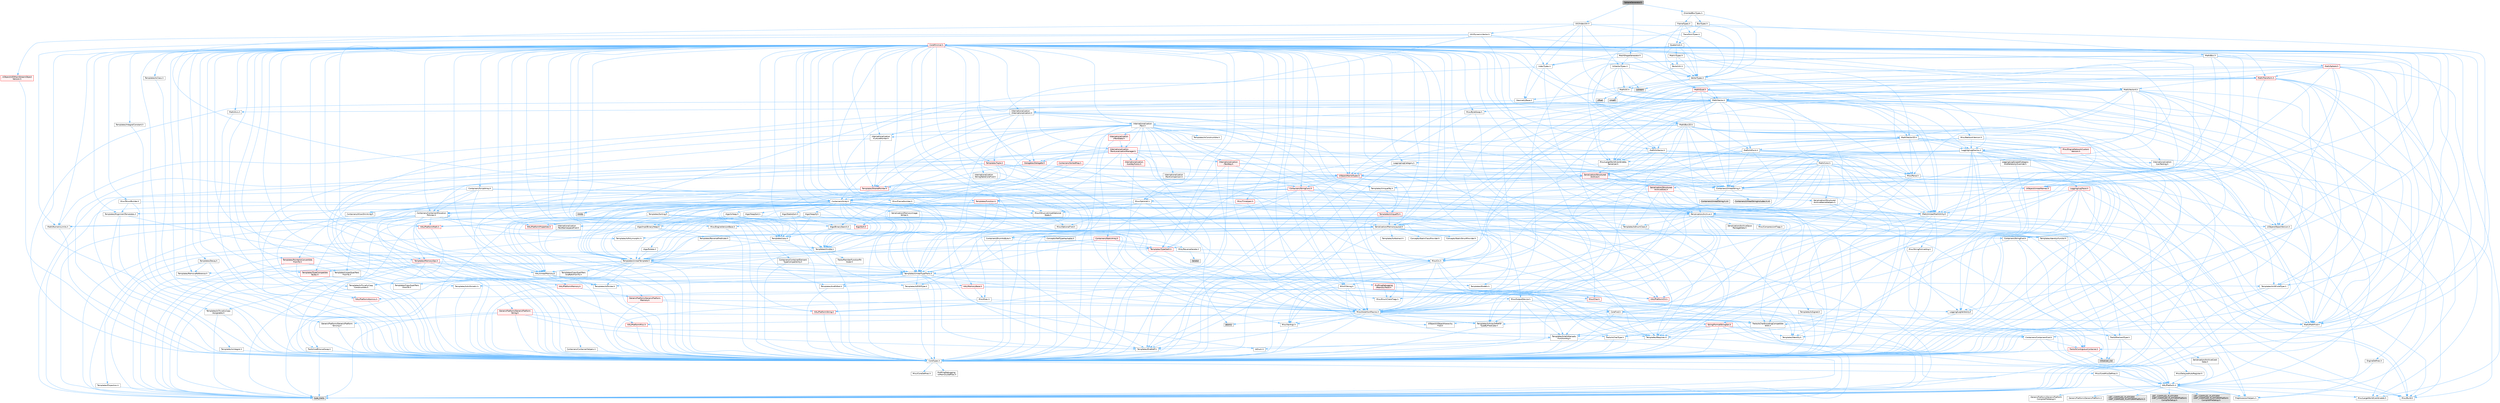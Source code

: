 digraph "SphereGenerator.h"
{
 // INTERACTIVE_SVG=YES
 // LATEX_PDF_SIZE
  bgcolor="transparent";
  edge [fontname=Helvetica,fontsize=10,labelfontname=Helvetica,labelfontsize=10];
  node [fontname=Helvetica,fontsize=10,shape=box,height=0.2,width=0.4];
  Node1 [id="Node000001",label="SphereGenerator.h",height=0.2,width=0.4,color="gray40", fillcolor="grey60", style="filled", fontcolor="black",tooltip=" "];
  Node1 -> Node2 [id="edge1_Node000001_Node000002",color="steelblue1",style="solid",tooltip=" "];
  Node2 [id="Node000002",label="MeshShapeGenerator.h",height=0.2,width=0.4,color="grey40", fillcolor="white", style="filled",URL="$df/d23/MeshShapeGenerator_8h.html",tooltip=" "];
  Node2 -> Node3 [id="edge2_Node000002_Node000003",color="steelblue1",style="solid",tooltip=" "];
  Node3 [id="Node000003",label="VectorTypes.h",height=0.2,width=0.4,color="grey40", fillcolor="white", style="filled",URL="$d4/d5b/VectorTypes_8h.html",tooltip=" "];
  Node3 -> Node4 [id="edge3_Node000003_Node000004",color="steelblue1",style="solid",tooltip=" "];
  Node4 [id="Node000004",label="Math/Vector.h",height=0.2,width=0.4,color="grey40", fillcolor="white", style="filled",URL="$d6/dbe/Vector_8h.html",tooltip=" "];
  Node4 -> Node5 [id="edge4_Node000004_Node000005",color="steelblue1",style="solid",tooltip=" "];
  Node5 [id="Node000005",label="CoreTypes.h",height=0.2,width=0.4,color="grey40", fillcolor="white", style="filled",URL="$dc/dec/CoreTypes_8h.html",tooltip=" "];
  Node5 -> Node6 [id="edge5_Node000005_Node000006",color="steelblue1",style="solid",tooltip=" "];
  Node6 [id="Node000006",label="HAL/Platform.h",height=0.2,width=0.4,color="grey40", fillcolor="white", style="filled",URL="$d9/dd0/Platform_8h.html",tooltip=" "];
  Node6 -> Node7 [id="edge6_Node000006_Node000007",color="steelblue1",style="solid",tooltip=" "];
  Node7 [id="Node000007",label="Misc/Build.h",height=0.2,width=0.4,color="grey40", fillcolor="white", style="filled",URL="$d3/dbb/Build_8h.html",tooltip=" "];
  Node6 -> Node8 [id="edge7_Node000006_Node000008",color="steelblue1",style="solid",tooltip=" "];
  Node8 [id="Node000008",label="Misc/LargeWorldCoordinates.h",height=0.2,width=0.4,color="grey40", fillcolor="white", style="filled",URL="$d2/dcb/LargeWorldCoordinates_8h.html",tooltip=" "];
  Node6 -> Node9 [id="edge8_Node000006_Node000009",color="steelblue1",style="solid",tooltip=" "];
  Node9 [id="Node000009",label="type_traits",height=0.2,width=0.4,color="grey60", fillcolor="#E0E0E0", style="filled",tooltip=" "];
  Node6 -> Node10 [id="edge9_Node000006_Node000010",color="steelblue1",style="solid",tooltip=" "];
  Node10 [id="Node000010",label="PreprocessorHelpers.h",height=0.2,width=0.4,color="grey40", fillcolor="white", style="filled",URL="$db/ddb/PreprocessorHelpers_8h.html",tooltip=" "];
  Node6 -> Node11 [id="edge10_Node000006_Node000011",color="steelblue1",style="solid",tooltip=" "];
  Node11 [id="Node000011",label="UBT_COMPILED_PLATFORM\l/UBT_COMPILED_PLATFORMPlatform\lCompilerPreSetup.h",height=0.2,width=0.4,color="grey60", fillcolor="#E0E0E0", style="filled",tooltip=" "];
  Node6 -> Node12 [id="edge11_Node000006_Node000012",color="steelblue1",style="solid",tooltip=" "];
  Node12 [id="Node000012",label="GenericPlatform/GenericPlatform\lCompilerPreSetup.h",height=0.2,width=0.4,color="grey40", fillcolor="white", style="filled",URL="$d9/dc8/GenericPlatformCompilerPreSetup_8h.html",tooltip=" "];
  Node6 -> Node13 [id="edge12_Node000006_Node000013",color="steelblue1",style="solid",tooltip=" "];
  Node13 [id="Node000013",label="GenericPlatform/GenericPlatform.h",height=0.2,width=0.4,color="grey40", fillcolor="white", style="filled",URL="$d6/d84/GenericPlatform_8h.html",tooltip=" "];
  Node6 -> Node14 [id="edge13_Node000006_Node000014",color="steelblue1",style="solid",tooltip=" "];
  Node14 [id="Node000014",label="UBT_COMPILED_PLATFORM\l/UBT_COMPILED_PLATFORMPlatform.h",height=0.2,width=0.4,color="grey60", fillcolor="#E0E0E0", style="filled",tooltip=" "];
  Node6 -> Node15 [id="edge14_Node000006_Node000015",color="steelblue1",style="solid",tooltip=" "];
  Node15 [id="Node000015",label="UBT_COMPILED_PLATFORM\l/UBT_COMPILED_PLATFORMPlatform\lCompilerSetup.h",height=0.2,width=0.4,color="grey60", fillcolor="#E0E0E0", style="filled",tooltip=" "];
  Node5 -> Node16 [id="edge15_Node000005_Node000016",color="steelblue1",style="solid",tooltip=" "];
  Node16 [id="Node000016",label="ProfilingDebugging\l/UMemoryDefines.h",height=0.2,width=0.4,color="grey40", fillcolor="white", style="filled",URL="$d2/da2/UMemoryDefines_8h.html",tooltip=" "];
  Node5 -> Node17 [id="edge16_Node000005_Node000017",color="steelblue1",style="solid",tooltip=" "];
  Node17 [id="Node000017",label="Misc/CoreMiscDefines.h",height=0.2,width=0.4,color="grey40", fillcolor="white", style="filled",URL="$da/d38/CoreMiscDefines_8h.html",tooltip=" "];
  Node17 -> Node6 [id="edge17_Node000017_Node000006",color="steelblue1",style="solid",tooltip=" "];
  Node17 -> Node10 [id="edge18_Node000017_Node000010",color="steelblue1",style="solid",tooltip=" "];
  Node5 -> Node18 [id="edge19_Node000005_Node000018",color="steelblue1",style="solid",tooltip=" "];
  Node18 [id="Node000018",label="Misc/CoreDefines.h",height=0.2,width=0.4,color="grey40", fillcolor="white", style="filled",URL="$d3/dd2/CoreDefines_8h.html",tooltip=" "];
  Node4 -> Node19 [id="edge20_Node000004_Node000019",color="steelblue1",style="solid",tooltip=" "];
  Node19 [id="Node000019",label="Misc/AssertionMacros.h",height=0.2,width=0.4,color="grey40", fillcolor="white", style="filled",URL="$d0/dfa/AssertionMacros_8h.html",tooltip=" "];
  Node19 -> Node5 [id="edge21_Node000019_Node000005",color="steelblue1",style="solid",tooltip=" "];
  Node19 -> Node6 [id="edge22_Node000019_Node000006",color="steelblue1",style="solid",tooltip=" "];
  Node19 -> Node20 [id="edge23_Node000019_Node000020",color="steelblue1",style="solid",tooltip=" "];
  Node20 [id="Node000020",label="HAL/PlatformMisc.h",height=0.2,width=0.4,color="red", fillcolor="#FFF0F0", style="filled",URL="$d0/df5/PlatformMisc_8h.html",tooltip=" "];
  Node20 -> Node5 [id="edge24_Node000020_Node000005",color="steelblue1",style="solid",tooltip=" "];
  Node19 -> Node10 [id="edge25_Node000019_Node000010",color="steelblue1",style="solid",tooltip=" "];
  Node19 -> Node56 [id="edge26_Node000019_Node000056",color="steelblue1",style="solid",tooltip=" "];
  Node56 [id="Node000056",label="Templates/EnableIf.h",height=0.2,width=0.4,color="grey40", fillcolor="white", style="filled",URL="$d7/d60/EnableIf_8h.html",tooltip=" "];
  Node56 -> Node5 [id="edge27_Node000056_Node000005",color="steelblue1",style="solid",tooltip=" "];
  Node19 -> Node57 [id="edge28_Node000019_Node000057",color="steelblue1",style="solid",tooltip=" "];
  Node57 [id="Node000057",label="Templates/IsArrayOrRefOf\lTypeByPredicate.h",height=0.2,width=0.4,color="grey40", fillcolor="white", style="filled",URL="$d6/da1/IsArrayOrRefOfTypeByPredicate_8h.html",tooltip=" "];
  Node57 -> Node5 [id="edge29_Node000057_Node000005",color="steelblue1",style="solid",tooltip=" "];
  Node19 -> Node58 [id="edge30_Node000019_Node000058",color="steelblue1",style="solid",tooltip=" "];
  Node58 [id="Node000058",label="Templates/IsValidVariadic\lFunctionArg.h",height=0.2,width=0.4,color="grey40", fillcolor="white", style="filled",URL="$d0/dc8/IsValidVariadicFunctionArg_8h.html",tooltip=" "];
  Node58 -> Node5 [id="edge31_Node000058_Node000005",color="steelblue1",style="solid",tooltip=" "];
  Node58 -> Node59 [id="edge32_Node000058_Node000059",color="steelblue1",style="solid",tooltip=" "];
  Node59 [id="Node000059",label="IsEnum.h",height=0.2,width=0.4,color="grey40", fillcolor="white", style="filled",URL="$d4/de5/IsEnum_8h.html",tooltip=" "];
  Node58 -> Node9 [id="edge33_Node000058_Node000009",color="steelblue1",style="solid",tooltip=" "];
  Node19 -> Node60 [id="edge34_Node000019_Node000060",color="steelblue1",style="solid",tooltip=" "];
  Node60 [id="Node000060",label="Traits/IsCharEncodingCompatible\lWith.h",height=0.2,width=0.4,color="grey40", fillcolor="white", style="filled",URL="$df/dd1/IsCharEncodingCompatibleWith_8h.html",tooltip=" "];
  Node60 -> Node9 [id="edge35_Node000060_Node000009",color="steelblue1",style="solid",tooltip=" "];
  Node60 -> Node61 [id="edge36_Node000060_Node000061",color="steelblue1",style="solid",tooltip=" "];
  Node61 [id="Node000061",label="Traits/IsCharType.h",height=0.2,width=0.4,color="grey40", fillcolor="white", style="filled",URL="$db/d51/IsCharType_8h.html",tooltip=" "];
  Node61 -> Node5 [id="edge37_Node000061_Node000005",color="steelblue1",style="solid",tooltip=" "];
  Node19 -> Node62 [id="edge38_Node000019_Node000062",color="steelblue1",style="solid",tooltip=" "];
  Node62 [id="Node000062",label="Misc/VarArgs.h",height=0.2,width=0.4,color="grey40", fillcolor="white", style="filled",URL="$d5/d6f/VarArgs_8h.html",tooltip=" "];
  Node62 -> Node5 [id="edge39_Node000062_Node000005",color="steelblue1",style="solid",tooltip=" "];
  Node19 -> Node63 [id="edge40_Node000019_Node000063",color="steelblue1",style="solid",tooltip=" "];
  Node63 [id="Node000063",label="String/FormatStringSan.h",height=0.2,width=0.4,color="red", fillcolor="#FFF0F0", style="filled",URL="$d3/d8b/FormatStringSan_8h.html",tooltip=" "];
  Node63 -> Node9 [id="edge41_Node000063_Node000009",color="steelblue1",style="solid",tooltip=" "];
  Node63 -> Node5 [id="edge42_Node000063_Node000005",color="steelblue1",style="solid",tooltip=" "];
  Node63 -> Node64 [id="edge43_Node000063_Node000064",color="steelblue1",style="solid",tooltip=" "];
  Node64 [id="Node000064",label="Templates/Requires.h",height=0.2,width=0.4,color="grey40", fillcolor="white", style="filled",URL="$dc/d96/Requires_8h.html",tooltip=" "];
  Node64 -> Node56 [id="edge44_Node000064_Node000056",color="steelblue1",style="solid",tooltip=" "];
  Node64 -> Node9 [id="edge45_Node000064_Node000009",color="steelblue1",style="solid",tooltip=" "];
  Node63 -> Node65 [id="edge46_Node000063_Node000065",color="steelblue1",style="solid",tooltip=" "];
  Node65 [id="Node000065",label="Templates/Identity.h",height=0.2,width=0.4,color="grey40", fillcolor="white", style="filled",URL="$d0/dd5/Identity_8h.html",tooltip=" "];
  Node63 -> Node58 [id="edge47_Node000063_Node000058",color="steelblue1",style="solid",tooltip=" "];
  Node63 -> Node61 [id="edge48_Node000063_Node000061",color="steelblue1",style="solid",tooltip=" "];
  Node63 -> Node28 [id="edge49_Node000063_Node000028",color="steelblue1",style="solid",tooltip=" "];
  Node28 [id="Node000028",label="Containers/ContainersFwd.h",height=0.2,width=0.4,color="grey40", fillcolor="white", style="filled",URL="$d4/d0a/ContainersFwd_8h.html",tooltip=" "];
  Node28 -> Node6 [id="edge50_Node000028_Node000006",color="steelblue1",style="solid",tooltip=" "];
  Node28 -> Node5 [id="edge51_Node000028_Node000005",color="steelblue1",style="solid",tooltip=" "];
  Node28 -> Node25 [id="edge52_Node000028_Node000025",color="steelblue1",style="solid",tooltip=" "];
  Node25 [id="Node000025",label="Traits/IsContiguousContainer.h",height=0.2,width=0.4,color="red", fillcolor="#FFF0F0", style="filled",URL="$d5/d3c/IsContiguousContainer_8h.html",tooltip=" "];
  Node25 -> Node5 [id="edge53_Node000025_Node000005",color="steelblue1",style="solid",tooltip=" "];
  Node25 -> Node24 [id="edge54_Node000025_Node000024",color="steelblue1",style="solid",tooltip=" "];
  Node24 [id="Node000024",label="initializer_list",height=0.2,width=0.4,color="grey60", fillcolor="#E0E0E0", style="filled",tooltip=" "];
  Node19 -> Node69 [id="edge55_Node000019_Node000069",color="steelblue1",style="solid",tooltip=" "];
  Node69 [id="Node000069",label="atomic",height=0.2,width=0.4,color="grey60", fillcolor="#E0E0E0", style="filled",tooltip=" "];
  Node4 -> Node29 [id="edge56_Node000004_Node000029",color="steelblue1",style="solid",tooltip=" "];
  Node29 [id="Node000029",label="Math/MathFwd.h",height=0.2,width=0.4,color="grey40", fillcolor="white", style="filled",URL="$d2/d10/MathFwd_8h.html",tooltip=" "];
  Node29 -> Node6 [id="edge57_Node000029_Node000006",color="steelblue1",style="solid",tooltip=" "];
  Node4 -> Node42 [id="edge58_Node000004_Node000042",color="steelblue1",style="solid",tooltip=" "];
  Node42 [id="Node000042",label="Math/NumericLimits.h",height=0.2,width=0.4,color="grey40", fillcolor="white", style="filled",URL="$df/d1b/NumericLimits_8h.html",tooltip=" "];
  Node42 -> Node5 [id="edge59_Node000042_Node000005",color="steelblue1",style="solid",tooltip=" "];
  Node4 -> Node70 [id="edge60_Node000004_Node000070",color="steelblue1",style="solid",tooltip=" "];
  Node70 [id="Node000070",label="Misc/Crc.h",height=0.2,width=0.4,color="grey40", fillcolor="white", style="filled",URL="$d4/dd2/Crc_8h.html",tooltip=" "];
  Node70 -> Node5 [id="edge61_Node000070_Node000005",color="steelblue1",style="solid",tooltip=" "];
  Node70 -> Node71 [id="edge62_Node000070_Node000071",color="steelblue1",style="solid",tooltip=" "];
  Node71 [id="Node000071",label="HAL/PlatformString.h",height=0.2,width=0.4,color="red", fillcolor="#FFF0F0", style="filled",URL="$db/db5/PlatformString_8h.html",tooltip=" "];
  Node71 -> Node5 [id="edge63_Node000071_Node000005",color="steelblue1",style="solid",tooltip=" "];
  Node70 -> Node19 [id="edge64_Node000070_Node000019",color="steelblue1",style="solid",tooltip=" "];
  Node70 -> Node73 [id="edge65_Node000070_Node000073",color="steelblue1",style="solid",tooltip=" "];
  Node73 [id="Node000073",label="Misc/CString.h",height=0.2,width=0.4,color="grey40", fillcolor="white", style="filled",URL="$d2/d49/CString_8h.html",tooltip=" "];
  Node73 -> Node5 [id="edge66_Node000073_Node000005",color="steelblue1",style="solid",tooltip=" "];
  Node73 -> Node32 [id="edge67_Node000073_Node000032",color="steelblue1",style="solid",tooltip=" "];
  Node32 [id="Node000032",label="HAL/PlatformCrt.h",height=0.2,width=0.4,color="red", fillcolor="#FFF0F0", style="filled",URL="$d8/d75/PlatformCrt_8h.html",tooltip=" "];
  Node73 -> Node71 [id="edge68_Node000073_Node000071",color="steelblue1",style="solid",tooltip=" "];
  Node73 -> Node19 [id="edge69_Node000073_Node000019",color="steelblue1",style="solid",tooltip=" "];
  Node73 -> Node74 [id="edge70_Node000073_Node000074",color="steelblue1",style="solid",tooltip=" "];
  Node74 [id="Node000074",label="Misc/Char.h",height=0.2,width=0.4,color="red", fillcolor="#FFF0F0", style="filled",URL="$d0/d58/Char_8h.html",tooltip=" "];
  Node74 -> Node5 [id="edge71_Node000074_Node000005",color="steelblue1",style="solid",tooltip=" "];
  Node74 -> Node9 [id="edge72_Node000074_Node000009",color="steelblue1",style="solid",tooltip=" "];
  Node73 -> Node62 [id="edge73_Node000073_Node000062",color="steelblue1",style="solid",tooltip=" "];
  Node73 -> Node57 [id="edge74_Node000073_Node000057",color="steelblue1",style="solid",tooltip=" "];
  Node73 -> Node58 [id="edge75_Node000073_Node000058",color="steelblue1",style="solid",tooltip=" "];
  Node73 -> Node60 [id="edge76_Node000073_Node000060",color="steelblue1",style="solid",tooltip=" "];
  Node70 -> Node74 [id="edge77_Node000070_Node000074",color="steelblue1",style="solid",tooltip=" "];
  Node70 -> Node78 [id="edge78_Node000070_Node000078",color="steelblue1",style="solid",tooltip=" "];
  Node78 [id="Node000078",label="Templates/UnrealTypeTraits.h",height=0.2,width=0.4,color="grey40", fillcolor="white", style="filled",URL="$d2/d2d/UnrealTypeTraits_8h.html",tooltip=" "];
  Node78 -> Node5 [id="edge79_Node000078_Node000005",color="steelblue1",style="solid",tooltip=" "];
  Node78 -> Node79 [id="edge80_Node000078_Node000079",color="steelblue1",style="solid",tooltip=" "];
  Node79 [id="Node000079",label="Templates/IsPointer.h",height=0.2,width=0.4,color="grey40", fillcolor="white", style="filled",URL="$d7/d05/IsPointer_8h.html",tooltip=" "];
  Node79 -> Node5 [id="edge81_Node000079_Node000005",color="steelblue1",style="solid",tooltip=" "];
  Node78 -> Node19 [id="edge82_Node000078_Node000019",color="steelblue1",style="solid",tooltip=" "];
  Node78 -> Node80 [id="edge83_Node000078_Node000080",color="steelblue1",style="solid",tooltip=" "];
  Node80 [id="Node000080",label="Templates/AndOrNot.h",height=0.2,width=0.4,color="grey40", fillcolor="white", style="filled",URL="$db/d0a/AndOrNot_8h.html",tooltip=" "];
  Node80 -> Node5 [id="edge84_Node000080_Node000005",color="steelblue1",style="solid",tooltip=" "];
  Node78 -> Node56 [id="edge85_Node000078_Node000056",color="steelblue1",style="solid",tooltip=" "];
  Node78 -> Node81 [id="edge86_Node000078_Node000081",color="steelblue1",style="solid",tooltip=" "];
  Node81 [id="Node000081",label="Templates/IsArithmetic.h",height=0.2,width=0.4,color="grey40", fillcolor="white", style="filled",URL="$d2/d5d/IsArithmetic_8h.html",tooltip=" "];
  Node81 -> Node5 [id="edge87_Node000081_Node000005",color="steelblue1",style="solid",tooltip=" "];
  Node78 -> Node59 [id="edge88_Node000078_Node000059",color="steelblue1",style="solid",tooltip=" "];
  Node78 -> Node82 [id="edge89_Node000078_Node000082",color="steelblue1",style="solid",tooltip=" "];
  Node82 [id="Node000082",label="Templates/Models.h",height=0.2,width=0.4,color="grey40", fillcolor="white", style="filled",URL="$d3/d0c/Models_8h.html",tooltip=" "];
  Node82 -> Node65 [id="edge90_Node000082_Node000065",color="steelblue1",style="solid",tooltip=" "];
  Node78 -> Node83 [id="edge91_Node000078_Node000083",color="steelblue1",style="solid",tooltip=" "];
  Node83 [id="Node000083",label="Templates/IsPODType.h",height=0.2,width=0.4,color="grey40", fillcolor="white", style="filled",URL="$d7/db1/IsPODType_8h.html",tooltip=" "];
  Node83 -> Node5 [id="edge92_Node000083_Node000005",color="steelblue1",style="solid",tooltip=" "];
  Node78 -> Node84 [id="edge93_Node000078_Node000084",color="steelblue1",style="solid",tooltip=" "];
  Node84 [id="Node000084",label="Templates/IsUECoreType.h",height=0.2,width=0.4,color="grey40", fillcolor="white", style="filled",URL="$d1/db8/IsUECoreType_8h.html",tooltip=" "];
  Node84 -> Node5 [id="edge94_Node000084_Node000005",color="steelblue1",style="solid",tooltip=" "];
  Node84 -> Node9 [id="edge95_Node000084_Node000009",color="steelblue1",style="solid",tooltip=" "];
  Node78 -> Node85 [id="edge96_Node000078_Node000085",color="steelblue1",style="solid",tooltip=" "];
  Node85 [id="Node000085",label="Templates/IsTriviallyCopy\lConstructible.h",height=0.2,width=0.4,color="grey40", fillcolor="white", style="filled",URL="$d3/d78/IsTriviallyCopyConstructible_8h.html",tooltip=" "];
  Node85 -> Node5 [id="edge97_Node000085_Node000005",color="steelblue1",style="solid",tooltip=" "];
  Node85 -> Node9 [id="edge98_Node000085_Node000009",color="steelblue1",style="solid",tooltip=" "];
  Node70 -> Node61 [id="edge99_Node000070_Node000061",color="steelblue1",style="solid",tooltip=" "];
  Node4 -> Node86 [id="edge100_Node000004_Node000086",color="steelblue1",style="solid",tooltip=" "];
  Node86 [id="Node000086",label="Math/UnrealMathUtility.h",height=0.2,width=0.4,color="grey40", fillcolor="white", style="filled",URL="$db/db8/UnrealMathUtility_8h.html",tooltip=" "];
  Node86 -> Node5 [id="edge101_Node000086_Node000005",color="steelblue1",style="solid",tooltip=" "];
  Node86 -> Node19 [id="edge102_Node000086_Node000019",color="steelblue1",style="solid",tooltip=" "];
  Node86 -> Node87 [id="edge103_Node000086_Node000087",color="steelblue1",style="solid",tooltip=" "];
  Node87 [id="Node000087",label="HAL/PlatformMath.h",height=0.2,width=0.4,color="red", fillcolor="#FFF0F0", style="filled",URL="$dc/d53/PlatformMath_8h.html",tooltip=" "];
  Node87 -> Node5 [id="edge104_Node000087_Node000005",color="steelblue1",style="solid",tooltip=" "];
  Node86 -> Node29 [id="edge105_Node000086_Node000029",color="steelblue1",style="solid",tooltip=" "];
  Node86 -> Node65 [id="edge106_Node000086_Node000065",color="steelblue1",style="solid",tooltip=" "];
  Node86 -> Node64 [id="edge107_Node000086_Node000064",color="steelblue1",style="solid",tooltip=" "];
  Node4 -> Node98 [id="edge108_Node000004_Node000098",color="steelblue1",style="solid",tooltip=" "];
  Node98 [id="Node000098",label="Containers/UnrealString.h",height=0.2,width=0.4,color="grey40", fillcolor="white", style="filled",URL="$d5/dba/UnrealString_8h.html",tooltip=" "];
  Node98 -> Node99 [id="edge109_Node000098_Node000099",color="steelblue1",style="solid",tooltip=" "];
  Node99 [id="Node000099",label="Containers/UnrealStringIncludes.h.inl",height=0.2,width=0.4,color="grey60", fillcolor="#E0E0E0", style="filled",tooltip=" "];
  Node98 -> Node100 [id="edge110_Node000098_Node000100",color="steelblue1",style="solid",tooltip=" "];
  Node100 [id="Node000100",label="Containers/UnrealString.h.inl",height=0.2,width=0.4,color="grey60", fillcolor="#E0E0E0", style="filled",tooltip=" "];
  Node98 -> Node101 [id="edge111_Node000098_Node000101",color="steelblue1",style="solid",tooltip=" "];
  Node101 [id="Node000101",label="Misc/StringFormatArg.h",height=0.2,width=0.4,color="grey40", fillcolor="white", style="filled",URL="$d2/d16/StringFormatArg_8h.html",tooltip=" "];
  Node101 -> Node28 [id="edge112_Node000101_Node000028",color="steelblue1",style="solid",tooltip=" "];
  Node4 -> Node102 [id="edge113_Node000004_Node000102",color="steelblue1",style="solid",tooltip=" "];
  Node102 [id="Node000102",label="Misc/Parse.h",height=0.2,width=0.4,color="grey40", fillcolor="white", style="filled",URL="$dc/d71/Parse_8h.html",tooltip=" "];
  Node102 -> Node22 [id="edge114_Node000102_Node000022",color="steelblue1",style="solid",tooltip=" "];
  Node22 [id="Node000022",label="Containers/StringFwd.h",height=0.2,width=0.4,color="grey40", fillcolor="white", style="filled",URL="$df/d37/StringFwd_8h.html",tooltip=" "];
  Node22 -> Node5 [id="edge115_Node000022_Node000005",color="steelblue1",style="solid",tooltip=" "];
  Node22 -> Node23 [id="edge116_Node000022_Node000023",color="steelblue1",style="solid",tooltip=" "];
  Node23 [id="Node000023",label="Traits/ElementType.h",height=0.2,width=0.4,color="grey40", fillcolor="white", style="filled",URL="$d5/d4f/ElementType_8h.html",tooltip=" "];
  Node23 -> Node6 [id="edge117_Node000023_Node000006",color="steelblue1",style="solid",tooltip=" "];
  Node23 -> Node24 [id="edge118_Node000023_Node000024",color="steelblue1",style="solid",tooltip=" "];
  Node23 -> Node9 [id="edge119_Node000023_Node000009",color="steelblue1",style="solid",tooltip=" "];
  Node22 -> Node25 [id="edge120_Node000022_Node000025",color="steelblue1",style="solid",tooltip=" "];
  Node102 -> Node98 [id="edge121_Node000102_Node000098",color="steelblue1",style="solid",tooltip=" "];
  Node102 -> Node5 [id="edge122_Node000102_Node000005",color="steelblue1",style="solid",tooltip=" "];
  Node102 -> Node32 [id="edge123_Node000102_Node000032",color="steelblue1",style="solid",tooltip=" "];
  Node102 -> Node7 [id="edge124_Node000102_Node000007",color="steelblue1",style="solid",tooltip=" "];
  Node102 -> Node44 [id="edge125_Node000102_Node000044",color="steelblue1",style="solid",tooltip=" "];
  Node44 [id="Node000044",label="Misc/EnumClassFlags.h",height=0.2,width=0.4,color="grey40", fillcolor="white", style="filled",URL="$d8/de7/EnumClassFlags_8h.html",tooltip=" "];
  Node102 -> Node103 [id="edge126_Node000102_Node000103",color="steelblue1",style="solid",tooltip=" "];
  Node103 [id="Node000103",label="Templates/Function.h",height=0.2,width=0.4,color="red", fillcolor="#FFF0F0", style="filled",URL="$df/df5/Function_8h.html",tooltip=" "];
  Node103 -> Node5 [id="edge127_Node000103_Node000005",color="steelblue1",style="solid",tooltip=" "];
  Node103 -> Node19 [id="edge128_Node000103_Node000019",color="steelblue1",style="solid",tooltip=" "];
  Node103 -> Node104 [id="edge129_Node000103_Node000104",color="steelblue1",style="solid",tooltip=" "];
  Node104 [id="Node000104",label="Misc/IntrusiveUnsetOptional\lState.h",height=0.2,width=0.4,color="grey40", fillcolor="white", style="filled",URL="$d2/d0a/IntrusiveUnsetOptionalState_8h.html",tooltip=" "];
  Node104 -> Node105 [id="edge130_Node000104_Node000105",color="steelblue1",style="solid",tooltip=" "];
  Node105 [id="Node000105",label="Misc/OptionalFwd.h",height=0.2,width=0.4,color="grey40", fillcolor="white", style="filled",URL="$dc/d50/OptionalFwd_8h.html",tooltip=" "];
  Node103 -> Node106 [id="edge131_Node000103_Node000106",color="steelblue1",style="solid",tooltip=" "];
  Node106 [id="Node000106",label="HAL/UnrealMemory.h",height=0.2,width=0.4,color="grey40", fillcolor="white", style="filled",URL="$d9/d96/UnrealMemory_8h.html",tooltip=" "];
  Node106 -> Node5 [id="edge132_Node000106_Node000005",color="steelblue1",style="solid",tooltip=" "];
  Node106 -> Node107 [id="edge133_Node000106_Node000107",color="steelblue1",style="solid",tooltip=" "];
  Node107 [id="Node000107",label="GenericPlatform/GenericPlatform\lMemory.h",height=0.2,width=0.4,color="red", fillcolor="#FFF0F0", style="filled",URL="$dd/d22/GenericPlatformMemory_8h.html",tooltip=" "];
  Node107 -> Node27 [id="edge134_Node000107_Node000027",color="steelblue1",style="solid",tooltip=" "];
  Node27 [id="Node000027",label="CoreFwd.h",height=0.2,width=0.4,color="grey40", fillcolor="white", style="filled",URL="$d1/d1e/CoreFwd_8h.html",tooltip=" "];
  Node27 -> Node5 [id="edge135_Node000027_Node000005",color="steelblue1",style="solid",tooltip=" "];
  Node27 -> Node28 [id="edge136_Node000027_Node000028",color="steelblue1",style="solid",tooltip=" "];
  Node27 -> Node29 [id="edge137_Node000027_Node000029",color="steelblue1",style="solid",tooltip=" "];
  Node27 -> Node30 [id="edge138_Node000027_Node000030",color="steelblue1",style="solid",tooltip=" "];
  Node30 [id="Node000030",label="UObject/UObjectHierarchy\lFwd.h",height=0.2,width=0.4,color="grey40", fillcolor="white", style="filled",URL="$d3/d13/UObjectHierarchyFwd_8h.html",tooltip=" "];
  Node107 -> Node5 [id="edge139_Node000107_Node000005",color="steelblue1",style="solid",tooltip=" "];
  Node107 -> Node71 [id="edge140_Node000107_Node000071",color="steelblue1",style="solid",tooltip=" "];
  Node106 -> Node108 [id="edge141_Node000106_Node000108",color="steelblue1",style="solid",tooltip=" "];
  Node108 [id="Node000108",label="HAL/MemoryBase.h",height=0.2,width=0.4,color="red", fillcolor="#FFF0F0", style="filled",URL="$d6/d9f/MemoryBase_8h.html",tooltip=" "];
  Node108 -> Node5 [id="edge142_Node000108_Node000005",color="steelblue1",style="solid",tooltip=" "];
  Node108 -> Node49 [id="edge143_Node000108_Node000049",color="steelblue1",style="solid",tooltip=" "];
  Node49 [id="Node000049",label="HAL/PlatformAtomics.h",height=0.2,width=0.4,color="red", fillcolor="#FFF0F0", style="filled",URL="$d3/d36/PlatformAtomics_8h.html",tooltip=" "];
  Node49 -> Node5 [id="edge144_Node000049_Node000005",color="steelblue1",style="solid",tooltip=" "];
  Node108 -> Node32 [id="edge145_Node000108_Node000032",color="steelblue1",style="solid",tooltip=" "];
  Node108 -> Node109 [id="edge146_Node000108_Node000109",color="steelblue1",style="solid",tooltip=" "];
  Node109 [id="Node000109",label="Misc/Exec.h",height=0.2,width=0.4,color="grey40", fillcolor="white", style="filled",URL="$de/ddb/Exec_8h.html",tooltip=" "];
  Node109 -> Node5 [id="edge147_Node000109_Node000005",color="steelblue1",style="solid",tooltip=" "];
  Node109 -> Node19 [id="edge148_Node000109_Node000019",color="steelblue1",style="solid",tooltip=" "];
  Node108 -> Node110 [id="edge149_Node000108_Node000110",color="steelblue1",style="solid",tooltip=" "];
  Node110 [id="Node000110",label="Misc/OutputDevice.h",height=0.2,width=0.4,color="grey40", fillcolor="white", style="filled",URL="$d7/d32/OutputDevice_8h.html",tooltip=" "];
  Node110 -> Node27 [id="edge150_Node000110_Node000027",color="steelblue1",style="solid",tooltip=" "];
  Node110 -> Node5 [id="edge151_Node000110_Node000005",color="steelblue1",style="solid",tooltip=" "];
  Node110 -> Node111 [id="edge152_Node000110_Node000111",color="steelblue1",style="solid",tooltip=" "];
  Node111 [id="Node000111",label="Logging/LogVerbosity.h",height=0.2,width=0.4,color="grey40", fillcolor="white", style="filled",URL="$d2/d8f/LogVerbosity_8h.html",tooltip=" "];
  Node111 -> Node5 [id="edge153_Node000111_Node000005",color="steelblue1",style="solid",tooltip=" "];
  Node110 -> Node62 [id="edge154_Node000110_Node000062",color="steelblue1",style="solid",tooltip=" "];
  Node110 -> Node57 [id="edge155_Node000110_Node000057",color="steelblue1",style="solid",tooltip=" "];
  Node110 -> Node58 [id="edge156_Node000110_Node000058",color="steelblue1",style="solid",tooltip=" "];
  Node110 -> Node60 [id="edge157_Node000110_Node000060",color="steelblue1",style="solid",tooltip=" "];
  Node106 -> Node117 [id="edge158_Node000106_Node000117",color="steelblue1",style="solid",tooltip=" "];
  Node117 [id="Node000117",label="HAL/PlatformMemory.h",height=0.2,width=0.4,color="red", fillcolor="#FFF0F0", style="filled",URL="$de/d68/PlatformMemory_8h.html",tooltip=" "];
  Node117 -> Node5 [id="edge159_Node000117_Node000005",color="steelblue1",style="solid",tooltip=" "];
  Node117 -> Node107 [id="edge160_Node000117_Node000107",color="steelblue1",style="solid",tooltip=" "];
  Node106 -> Node119 [id="edge161_Node000106_Node000119",color="steelblue1",style="solid",tooltip=" "];
  Node119 [id="Node000119",label="ProfilingDebugging\l/MemoryTrace.h",height=0.2,width=0.4,color="red", fillcolor="#FFF0F0", style="filled",URL="$da/dd7/MemoryTrace_8h.html",tooltip=" "];
  Node119 -> Node6 [id="edge162_Node000119_Node000006",color="steelblue1",style="solid",tooltip=" "];
  Node119 -> Node44 [id="edge163_Node000119_Node000044",color="steelblue1",style="solid",tooltip=" "];
  Node106 -> Node79 [id="edge164_Node000106_Node000079",color="steelblue1",style="solid",tooltip=" "];
  Node103 -> Node78 [id="edge165_Node000103_Node000078",color="steelblue1",style="solid",tooltip=" "];
  Node103 -> Node121 [id="edge166_Node000103_Node000121",color="steelblue1",style="solid",tooltip=" "];
  Node121 [id="Node000121",label="Templates/Invoke.h",height=0.2,width=0.4,color="grey40", fillcolor="white", style="filled",URL="$d7/deb/Invoke_8h.html",tooltip=" "];
  Node121 -> Node5 [id="edge167_Node000121_Node000005",color="steelblue1",style="solid",tooltip=" "];
  Node121 -> Node122 [id="edge168_Node000121_Node000122",color="steelblue1",style="solid",tooltip=" "];
  Node122 [id="Node000122",label="Traits/MemberFunctionPtr\lOuter.h",height=0.2,width=0.4,color="grey40", fillcolor="white", style="filled",URL="$db/da7/MemberFunctionPtrOuter_8h.html",tooltip=" "];
  Node121 -> Node123 [id="edge169_Node000121_Node000123",color="steelblue1",style="solid",tooltip=" "];
  Node123 [id="Node000123",label="Templates/UnrealTemplate.h",height=0.2,width=0.4,color="grey40", fillcolor="white", style="filled",URL="$d4/d24/UnrealTemplate_8h.html",tooltip=" "];
  Node123 -> Node5 [id="edge170_Node000123_Node000005",color="steelblue1",style="solid",tooltip=" "];
  Node123 -> Node79 [id="edge171_Node000123_Node000079",color="steelblue1",style="solid",tooltip=" "];
  Node123 -> Node106 [id="edge172_Node000123_Node000106",color="steelblue1",style="solid",tooltip=" "];
  Node123 -> Node124 [id="edge173_Node000123_Node000124",color="steelblue1",style="solid",tooltip=" "];
  Node124 [id="Node000124",label="Templates/CopyQualifiers\lAndRefsFromTo.h",height=0.2,width=0.4,color="grey40", fillcolor="white", style="filled",URL="$d3/db3/CopyQualifiersAndRefsFromTo_8h.html",tooltip=" "];
  Node124 -> Node125 [id="edge174_Node000124_Node000125",color="steelblue1",style="solid",tooltip=" "];
  Node125 [id="Node000125",label="Templates/CopyQualifiers\lFromTo.h",height=0.2,width=0.4,color="grey40", fillcolor="white", style="filled",URL="$d5/db4/CopyQualifiersFromTo_8h.html",tooltip=" "];
  Node123 -> Node78 [id="edge175_Node000123_Node000078",color="steelblue1",style="solid",tooltip=" "];
  Node123 -> Node90 [id="edge176_Node000123_Node000090",color="steelblue1",style="solid",tooltip=" "];
  Node90 [id="Node000090",label="Templates/RemoveReference.h",height=0.2,width=0.4,color="grey40", fillcolor="white", style="filled",URL="$da/dbe/RemoveReference_8h.html",tooltip=" "];
  Node90 -> Node5 [id="edge177_Node000090_Node000005",color="steelblue1",style="solid",tooltip=" "];
  Node123 -> Node64 [id="edge178_Node000123_Node000064",color="steelblue1",style="solid",tooltip=" "];
  Node123 -> Node95 [id="edge179_Node000123_Node000095",color="steelblue1",style="solid",tooltip=" "];
  Node95 [id="Node000095",label="Templates/TypeCompatible\lBytes.h",height=0.2,width=0.4,color="red", fillcolor="#FFF0F0", style="filled",URL="$df/d0a/TypeCompatibleBytes_8h.html",tooltip=" "];
  Node95 -> Node5 [id="edge180_Node000095_Node000005",color="steelblue1",style="solid",tooltip=" "];
  Node95 -> Node9 [id="edge181_Node000095_Node000009",color="steelblue1",style="solid",tooltip=" "];
  Node123 -> Node65 [id="edge182_Node000123_Node000065",color="steelblue1",style="solid",tooltip=" "];
  Node123 -> Node25 [id="edge183_Node000123_Node000025",color="steelblue1",style="solid",tooltip=" "];
  Node123 -> Node126 [id="edge184_Node000123_Node000126",color="steelblue1",style="solid",tooltip=" "];
  Node126 [id="Node000126",label="Traits/UseBitwiseSwap.h",height=0.2,width=0.4,color="grey40", fillcolor="white", style="filled",URL="$db/df3/UseBitwiseSwap_8h.html",tooltip=" "];
  Node126 -> Node5 [id="edge185_Node000126_Node000005",color="steelblue1",style="solid",tooltip=" "];
  Node126 -> Node9 [id="edge186_Node000126_Node000009",color="steelblue1",style="solid",tooltip=" "];
  Node123 -> Node9 [id="edge187_Node000123_Node000009",color="steelblue1",style="solid",tooltip=" "];
  Node121 -> Node9 [id="edge188_Node000121_Node000009",color="steelblue1",style="solid",tooltip=" "];
  Node103 -> Node123 [id="edge189_Node000103_Node000123",color="steelblue1",style="solid",tooltip=" "];
  Node103 -> Node64 [id="edge190_Node000103_Node000064",color="steelblue1",style="solid",tooltip=" "];
  Node103 -> Node86 [id="edge191_Node000103_Node000086",color="steelblue1",style="solid",tooltip=" "];
  Node103 -> Node9 [id="edge192_Node000103_Node000009",color="steelblue1",style="solid",tooltip=" "];
  Node4 -> Node127 [id="edge193_Node000004_Node000127",color="steelblue1",style="solid",tooltip=" "];
  Node127 [id="Node000127",label="Misc/LargeWorldCoordinates\lSerializer.h",height=0.2,width=0.4,color="grey40", fillcolor="white", style="filled",URL="$d7/df9/LargeWorldCoordinatesSerializer_8h.html",tooltip=" "];
  Node127 -> Node128 [id="edge194_Node000127_Node000128",color="steelblue1",style="solid",tooltip=" "];
  Node128 [id="Node000128",label="UObject/NameTypes.h",height=0.2,width=0.4,color="red", fillcolor="#FFF0F0", style="filled",URL="$d6/d35/NameTypes_8h.html",tooltip=" "];
  Node128 -> Node5 [id="edge195_Node000128_Node000005",color="steelblue1",style="solid",tooltip=" "];
  Node128 -> Node19 [id="edge196_Node000128_Node000019",color="steelblue1",style="solid",tooltip=" "];
  Node128 -> Node106 [id="edge197_Node000128_Node000106",color="steelblue1",style="solid",tooltip=" "];
  Node128 -> Node78 [id="edge198_Node000128_Node000078",color="steelblue1",style="solid",tooltip=" "];
  Node128 -> Node123 [id="edge199_Node000128_Node000123",color="steelblue1",style="solid",tooltip=" "];
  Node128 -> Node98 [id="edge200_Node000128_Node000098",color="steelblue1",style="solid",tooltip=" "];
  Node128 -> Node132 [id="edge201_Node000128_Node000132",color="steelblue1",style="solid",tooltip=" "];
  Node132 [id="Node000132",label="Containers/StringConv.h",height=0.2,width=0.4,color="red", fillcolor="#FFF0F0", style="filled",URL="$d3/ddf/StringConv_8h.html",tooltip=" "];
  Node132 -> Node5 [id="edge202_Node000132_Node000005",color="steelblue1",style="solid",tooltip=" "];
  Node132 -> Node19 [id="edge203_Node000132_Node000019",color="steelblue1",style="solid",tooltip=" "];
  Node132 -> Node133 [id="edge204_Node000132_Node000133",color="steelblue1",style="solid",tooltip=" "];
  Node133 [id="Node000133",label="Containers/ContainerAllocation\lPolicies.h",height=0.2,width=0.4,color="grey40", fillcolor="white", style="filled",URL="$d7/dff/ContainerAllocationPolicies_8h.html",tooltip=" "];
  Node133 -> Node5 [id="edge205_Node000133_Node000005",color="steelblue1",style="solid",tooltip=" "];
  Node133 -> Node134 [id="edge206_Node000133_Node000134",color="steelblue1",style="solid",tooltip=" "];
  Node134 [id="Node000134",label="Containers/ContainerHelpers.h",height=0.2,width=0.4,color="grey40", fillcolor="white", style="filled",URL="$d7/d33/ContainerHelpers_8h.html",tooltip=" "];
  Node134 -> Node5 [id="edge207_Node000134_Node000005",color="steelblue1",style="solid",tooltip=" "];
  Node133 -> Node133 [id="edge208_Node000133_Node000133",color="steelblue1",style="solid",tooltip=" "];
  Node133 -> Node87 [id="edge209_Node000133_Node000087",color="steelblue1",style="solid",tooltip=" "];
  Node133 -> Node106 [id="edge210_Node000133_Node000106",color="steelblue1",style="solid",tooltip=" "];
  Node133 -> Node42 [id="edge211_Node000133_Node000042",color="steelblue1",style="solid",tooltip=" "];
  Node133 -> Node19 [id="edge212_Node000133_Node000019",color="steelblue1",style="solid",tooltip=" "];
  Node133 -> Node135 [id="edge213_Node000133_Node000135",color="steelblue1",style="solid",tooltip=" "];
  Node135 [id="Node000135",label="Templates/IsPolymorphic.h",height=0.2,width=0.4,color="grey40", fillcolor="white", style="filled",URL="$dc/d20/IsPolymorphic_8h.html",tooltip=" "];
  Node133 -> Node136 [id="edge214_Node000133_Node000136",color="steelblue1",style="solid",tooltip=" "];
  Node136 [id="Node000136",label="Templates/MemoryOps.h",height=0.2,width=0.4,color="red", fillcolor="#FFF0F0", style="filled",URL="$db/dea/MemoryOps_8h.html",tooltip=" "];
  Node136 -> Node5 [id="edge215_Node000136_Node000005",color="steelblue1",style="solid",tooltip=" "];
  Node136 -> Node106 [id="edge216_Node000136_Node000106",color="steelblue1",style="solid",tooltip=" "];
  Node136 -> Node116 [id="edge217_Node000136_Node000116",color="steelblue1",style="solid",tooltip=" "];
  Node116 [id="Node000116",label="Templates/IsTriviallyCopy\lAssignable.h",height=0.2,width=0.4,color="grey40", fillcolor="white", style="filled",URL="$d2/df2/IsTriviallyCopyAssignable_8h.html",tooltip=" "];
  Node116 -> Node5 [id="edge218_Node000116_Node000005",color="steelblue1",style="solid",tooltip=" "];
  Node116 -> Node9 [id="edge219_Node000116_Node000009",color="steelblue1",style="solid",tooltip=" "];
  Node136 -> Node85 [id="edge220_Node000136_Node000085",color="steelblue1",style="solid",tooltip=" "];
  Node136 -> Node64 [id="edge221_Node000136_Node000064",color="steelblue1",style="solid",tooltip=" "];
  Node136 -> Node78 [id="edge222_Node000136_Node000078",color="steelblue1",style="solid",tooltip=" "];
  Node136 -> Node126 [id="edge223_Node000136_Node000126",color="steelblue1",style="solid",tooltip=" "];
  Node136 -> Node9 [id="edge224_Node000136_Node000009",color="steelblue1",style="solid",tooltip=" "];
  Node133 -> Node95 [id="edge225_Node000133_Node000095",color="steelblue1",style="solid",tooltip=" "];
  Node133 -> Node9 [id="edge226_Node000133_Node000009",color="steelblue1",style="solid",tooltip=" "];
  Node132 -> Node137 [id="edge227_Node000132_Node000137",color="steelblue1",style="solid",tooltip=" "];
  Node137 [id="Node000137",label="Containers/Array.h",height=0.2,width=0.4,color="grey40", fillcolor="white", style="filled",URL="$df/dd0/Array_8h.html",tooltip=" "];
  Node137 -> Node5 [id="edge228_Node000137_Node000005",color="steelblue1",style="solid",tooltip=" "];
  Node137 -> Node19 [id="edge229_Node000137_Node000019",color="steelblue1",style="solid",tooltip=" "];
  Node137 -> Node104 [id="edge230_Node000137_Node000104",color="steelblue1",style="solid",tooltip=" "];
  Node137 -> Node138 [id="edge231_Node000137_Node000138",color="steelblue1",style="solid",tooltip=" "];
  Node138 [id="Node000138",label="Misc/ReverseIterate.h",height=0.2,width=0.4,color="grey40", fillcolor="white", style="filled",URL="$db/de3/ReverseIterate_8h.html",tooltip=" "];
  Node138 -> Node6 [id="edge232_Node000138_Node000006",color="steelblue1",style="solid",tooltip=" "];
  Node138 -> Node139 [id="edge233_Node000138_Node000139",color="steelblue1",style="solid",tooltip=" "];
  Node139 [id="Node000139",label="iterator",height=0.2,width=0.4,color="grey60", fillcolor="#E0E0E0", style="filled",tooltip=" "];
  Node137 -> Node106 [id="edge234_Node000137_Node000106",color="steelblue1",style="solid",tooltip=" "];
  Node137 -> Node78 [id="edge235_Node000137_Node000078",color="steelblue1",style="solid",tooltip=" "];
  Node137 -> Node123 [id="edge236_Node000137_Node000123",color="steelblue1",style="solid",tooltip=" "];
  Node137 -> Node140 [id="edge237_Node000137_Node000140",color="steelblue1",style="solid",tooltip=" "];
  Node140 [id="Node000140",label="Containers/AllowShrinking.h",height=0.2,width=0.4,color="grey40", fillcolor="white", style="filled",URL="$d7/d1a/AllowShrinking_8h.html",tooltip=" "];
  Node140 -> Node5 [id="edge238_Node000140_Node000005",color="steelblue1",style="solid",tooltip=" "];
  Node137 -> Node133 [id="edge239_Node000137_Node000133",color="steelblue1",style="solid",tooltip=" "];
  Node137 -> Node141 [id="edge240_Node000137_Node000141",color="steelblue1",style="solid",tooltip=" "];
  Node141 [id="Node000141",label="Containers/ContainerElement\lTypeCompatibility.h",height=0.2,width=0.4,color="grey40", fillcolor="white", style="filled",URL="$df/ddf/ContainerElementTypeCompatibility_8h.html",tooltip=" "];
  Node141 -> Node5 [id="edge241_Node000141_Node000005",color="steelblue1",style="solid",tooltip=" "];
  Node141 -> Node78 [id="edge242_Node000141_Node000078",color="steelblue1",style="solid",tooltip=" "];
  Node137 -> Node142 [id="edge243_Node000137_Node000142",color="steelblue1",style="solid",tooltip=" "];
  Node142 [id="Node000142",label="Serialization/Archive.h",height=0.2,width=0.4,color="grey40", fillcolor="white", style="filled",URL="$d7/d3b/Archive_8h.html",tooltip=" "];
  Node142 -> Node27 [id="edge244_Node000142_Node000027",color="steelblue1",style="solid",tooltip=" "];
  Node142 -> Node5 [id="edge245_Node000142_Node000005",color="steelblue1",style="solid",tooltip=" "];
  Node142 -> Node143 [id="edge246_Node000142_Node000143",color="steelblue1",style="solid",tooltip=" "];
  Node143 [id="Node000143",label="HAL/PlatformProperties.h",height=0.2,width=0.4,color="red", fillcolor="#FFF0F0", style="filled",URL="$d9/db0/PlatformProperties_8h.html",tooltip=" "];
  Node143 -> Node5 [id="edge247_Node000143_Node000005",color="steelblue1",style="solid",tooltip=" "];
  Node142 -> Node146 [id="edge248_Node000142_Node000146",color="steelblue1",style="solid",tooltip=" "];
  Node146 [id="Node000146",label="Internationalization\l/TextNamespaceFwd.h",height=0.2,width=0.4,color="grey40", fillcolor="white", style="filled",URL="$d8/d97/TextNamespaceFwd_8h.html",tooltip=" "];
  Node146 -> Node5 [id="edge249_Node000146_Node000005",color="steelblue1",style="solid",tooltip=" "];
  Node142 -> Node29 [id="edge250_Node000142_Node000029",color="steelblue1",style="solid",tooltip=" "];
  Node142 -> Node19 [id="edge251_Node000142_Node000019",color="steelblue1",style="solid",tooltip=" "];
  Node142 -> Node7 [id="edge252_Node000142_Node000007",color="steelblue1",style="solid",tooltip=" "];
  Node142 -> Node43 [id="edge253_Node000142_Node000043",color="steelblue1",style="solid",tooltip=" "];
  Node43 [id="Node000043",label="Misc/CompressionFlags.h",height=0.2,width=0.4,color="grey40", fillcolor="white", style="filled",URL="$d9/d76/CompressionFlags_8h.html",tooltip=" "];
  Node142 -> Node147 [id="edge254_Node000142_Node000147",color="steelblue1",style="solid",tooltip=" "];
  Node147 [id="Node000147",label="Misc/EngineVersionBase.h",height=0.2,width=0.4,color="grey40", fillcolor="white", style="filled",URL="$d5/d2b/EngineVersionBase_8h.html",tooltip=" "];
  Node147 -> Node5 [id="edge255_Node000147_Node000005",color="steelblue1",style="solid",tooltip=" "];
  Node142 -> Node62 [id="edge256_Node000142_Node000062",color="steelblue1",style="solid",tooltip=" "];
  Node142 -> Node148 [id="edge257_Node000142_Node000148",color="steelblue1",style="solid",tooltip=" "];
  Node148 [id="Node000148",label="Serialization/ArchiveCook\lData.h",height=0.2,width=0.4,color="grey40", fillcolor="white", style="filled",URL="$dc/db6/ArchiveCookData_8h.html",tooltip=" "];
  Node148 -> Node6 [id="edge258_Node000148_Node000006",color="steelblue1",style="solid",tooltip=" "];
  Node142 -> Node149 [id="edge259_Node000142_Node000149",color="steelblue1",style="solid",tooltip=" "];
  Node149 [id="Node000149",label="Serialization/ArchiveSave\lPackageData.h",height=0.2,width=0.4,color="grey40", fillcolor="white", style="filled",URL="$d1/d37/ArchiveSavePackageData_8h.html",tooltip=" "];
  Node142 -> Node56 [id="edge260_Node000142_Node000056",color="steelblue1",style="solid",tooltip=" "];
  Node142 -> Node57 [id="edge261_Node000142_Node000057",color="steelblue1",style="solid",tooltip=" "];
  Node142 -> Node150 [id="edge262_Node000142_Node000150",color="steelblue1",style="solid",tooltip=" "];
  Node150 [id="Node000150",label="Templates/IsEnumClass.h",height=0.2,width=0.4,color="grey40", fillcolor="white", style="filled",URL="$d7/d15/IsEnumClass_8h.html",tooltip=" "];
  Node150 -> Node5 [id="edge263_Node000150_Node000005",color="steelblue1",style="solid",tooltip=" "];
  Node150 -> Node80 [id="edge264_Node000150_Node000080",color="steelblue1",style="solid",tooltip=" "];
  Node142 -> Node93 [id="edge265_Node000142_Node000093",color="steelblue1",style="solid",tooltip=" "];
  Node93 [id="Node000093",label="Templates/IsSigned.h",height=0.2,width=0.4,color="grey40", fillcolor="white", style="filled",URL="$d8/dd8/IsSigned_8h.html",tooltip=" "];
  Node93 -> Node5 [id="edge266_Node000093_Node000005",color="steelblue1",style="solid",tooltip=" "];
  Node142 -> Node58 [id="edge267_Node000142_Node000058",color="steelblue1",style="solid",tooltip=" "];
  Node142 -> Node123 [id="edge268_Node000142_Node000123",color="steelblue1",style="solid",tooltip=" "];
  Node142 -> Node60 [id="edge269_Node000142_Node000060",color="steelblue1",style="solid",tooltip=" "];
  Node142 -> Node151 [id="edge270_Node000142_Node000151",color="steelblue1",style="solid",tooltip=" "];
  Node151 [id="Node000151",label="UObject/ObjectVersion.h",height=0.2,width=0.4,color="grey40", fillcolor="white", style="filled",URL="$da/d63/ObjectVersion_8h.html",tooltip=" "];
  Node151 -> Node5 [id="edge271_Node000151_Node000005",color="steelblue1",style="solid",tooltip=" "];
  Node137 -> Node152 [id="edge272_Node000137_Node000152",color="steelblue1",style="solid",tooltip=" "];
  Node152 [id="Node000152",label="Serialization/MemoryImage\lWriter.h",height=0.2,width=0.4,color="grey40", fillcolor="white", style="filled",URL="$d0/d08/MemoryImageWriter_8h.html",tooltip=" "];
  Node152 -> Node5 [id="edge273_Node000152_Node000005",color="steelblue1",style="solid",tooltip=" "];
  Node152 -> Node153 [id="edge274_Node000152_Node000153",color="steelblue1",style="solid",tooltip=" "];
  Node153 [id="Node000153",label="Serialization/MemoryLayout.h",height=0.2,width=0.4,color="grey40", fillcolor="white", style="filled",URL="$d7/d66/MemoryLayout_8h.html",tooltip=" "];
  Node153 -> Node154 [id="edge275_Node000153_Node000154",color="steelblue1",style="solid",tooltip=" "];
  Node154 [id="Node000154",label="Concepts/StaticClassProvider.h",height=0.2,width=0.4,color="grey40", fillcolor="white", style="filled",URL="$dd/d83/StaticClassProvider_8h.html",tooltip=" "];
  Node153 -> Node155 [id="edge276_Node000153_Node000155",color="steelblue1",style="solid",tooltip=" "];
  Node155 [id="Node000155",label="Concepts/StaticStructProvider.h",height=0.2,width=0.4,color="grey40", fillcolor="white", style="filled",URL="$d5/d77/StaticStructProvider_8h.html",tooltip=" "];
  Node153 -> Node156 [id="edge277_Node000153_Node000156",color="steelblue1",style="solid",tooltip=" "];
  Node156 [id="Node000156",label="Containers/EnumAsByte.h",height=0.2,width=0.4,color="grey40", fillcolor="white", style="filled",URL="$d6/d9a/EnumAsByte_8h.html",tooltip=" "];
  Node156 -> Node5 [id="edge278_Node000156_Node000005",color="steelblue1",style="solid",tooltip=" "];
  Node156 -> Node83 [id="edge279_Node000156_Node000083",color="steelblue1",style="solid",tooltip=" "];
  Node156 -> Node157 [id="edge280_Node000156_Node000157",color="steelblue1",style="solid",tooltip=" "];
  Node157 [id="Node000157",label="Templates/TypeHash.h",height=0.2,width=0.4,color="red", fillcolor="#FFF0F0", style="filled",URL="$d1/d62/TypeHash_8h.html",tooltip=" "];
  Node157 -> Node5 [id="edge281_Node000157_Node000005",color="steelblue1",style="solid",tooltip=" "];
  Node157 -> Node64 [id="edge282_Node000157_Node000064",color="steelblue1",style="solid",tooltip=" "];
  Node157 -> Node70 [id="edge283_Node000157_Node000070",color="steelblue1",style="solid",tooltip=" "];
  Node157 -> Node9 [id="edge284_Node000157_Node000009",color="steelblue1",style="solid",tooltip=" "];
  Node153 -> Node22 [id="edge285_Node000153_Node000022",color="steelblue1",style="solid",tooltip=" "];
  Node153 -> Node106 [id="edge286_Node000153_Node000106",color="steelblue1",style="solid",tooltip=" "];
  Node153 -> Node159 [id="edge287_Node000153_Node000159",color="steelblue1",style="solid",tooltip=" "];
  Node159 [id="Node000159",label="Misc/DelayedAutoRegister.h",height=0.2,width=0.4,color="grey40", fillcolor="white", style="filled",URL="$d1/dda/DelayedAutoRegister_8h.html",tooltip=" "];
  Node159 -> Node6 [id="edge288_Node000159_Node000006",color="steelblue1",style="solid",tooltip=" "];
  Node153 -> Node56 [id="edge289_Node000153_Node000056",color="steelblue1",style="solid",tooltip=" "];
  Node153 -> Node160 [id="edge290_Node000153_Node000160",color="steelblue1",style="solid",tooltip=" "];
  Node160 [id="Node000160",label="Templates/IsAbstract.h",height=0.2,width=0.4,color="grey40", fillcolor="white", style="filled",URL="$d8/db7/IsAbstract_8h.html",tooltip=" "];
  Node153 -> Node135 [id="edge291_Node000153_Node000135",color="steelblue1",style="solid",tooltip=" "];
  Node153 -> Node82 [id="edge292_Node000153_Node000082",color="steelblue1",style="solid",tooltip=" "];
  Node153 -> Node123 [id="edge293_Node000153_Node000123",color="steelblue1",style="solid",tooltip=" "];
  Node137 -> Node161 [id="edge294_Node000137_Node000161",color="steelblue1",style="solid",tooltip=" "];
  Node161 [id="Node000161",label="Algo/Heapify.h",height=0.2,width=0.4,color="grey40", fillcolor="white", style="filled",URL="$d0/d2a/Heapify_8h.html",tooltip=" "];
  Node161 -> Node162 [id="edge295_Node000161_Node000162",color="steelblue1",style="solid",tooltip=" "];
  Node162 [id="Node000162",label="Algo/Impl/BinaryHeap.h",height=0.2,width=0.4,color="grey40", fillcolor="white", style="filled",URL="$d7/da3/Algo_2Impl_2BinaryHeap_8h.html",tooltip=" "];
  Node162 -> Node121 [id="edge296_Node000162_Node000121",color="steelblue1",style="solid",tooltip=" "];
  Node162 -> Node163 [id="edge297_Node000162_Node000163",color="steelblue1",style="solid",tooltip=" "];
  Node163 [id="Node000163",label="Templates/Projection.h",height=0.2,width=0.4,color="grey40", fillcolor="white", style="filled",URL="$d7/df0/Projection_8h.html",tooltip=" "];
  Node163 -> Node9 [id="edge298_Node000163_Node000009",color="steelblue1",style="solid",tooltip=" "];
  Node162 -> Node164 [id="edge299_Node000162_Node000164",color="steelblue1",style="solid",tooltip=" "];
  Node164 [id="Node000164",label="Templates/ReversePredicate.h",height=0.2,width=0.4,color="grey40", fillcolor="white", style="filled",URL="$d8/d28/ReversePredicate_8h.html",tooltip=" "];
  Node164 -> Node121 [id="edge300_Node000164_Node000121",color="steelblue1",style="solid",tooltip=" "];
  Node164 -> Node123 [id="edge301_Node000164_Node000123",color="steelblue1",style="solid",tooltip=" "];
  Node162 -> Node9 [id="edge302_Node000162_Node000009",color="steelblue1",style="solid",tooltip=" "];
  Node161 -> Node165 [id="edge303_Node000161_Node000165",color="steelblue1",style="solid",tooltip=" "];
  Node165 [id="Node000165",label="Templates/IdentityFunctor.h",height=0.2,width=0.4,color="grey40", fillcolor="white", style="filled",URL="$d7/d2e/IdentityFunctor_8h.html",tooltip=" "];
  Node165 -> Node6 [id="edge304_Node000165_Node000006",color="steelblue1",style="solid",tooltip=" "];
  Node161 -> Node121 [id="edge305_Node000161_Node000121",color="steelblue1",style="solid",tooltip=" "];
  Node161 -> Node166 [id="edge306_Node000161_Node000166",color="steelblue1",style="solid",tooltip=" "];
  Node166 [id="Node000166",label="Templates/Less.h",height=0.2,width=0.4,color="grey40", fillcolor="white", style="filled",URL="$de/dc8/Less_8h.html",tooltip=" "];
  Node166 -> Node5 [id="edge307_Node000166_Node000005",color="steelblue1",style="solid",tooltip=" "];
  Node166 -> Node123 [id="edge308_Node000166_Node000123",color="steelblue1",style="solid",tooltip=" "];
  Node161 -> Node123 [id="edge309_Node000161_Node000123",color="steelblue1",style="solid",tooltip=" "];
  Node137 -> Node167 [id="edge310_Node000137_Node000167",color="steelblue1",style="solid",tooltip=" "];
  Node167 [id="Node000167",label="Algo/HeapSort.h",height=0.2,width=0.4,color="grey40", fillcolor="white", style="filled",URL="$d3/d92/HeapSort_8h.html",tooltip=" "];
  Node167 -> Node162 [id="edge311_Node000167_Node000162",color="steelblue1",style="solid",tooltip=" "];
  Node167 -> Node165 [id="edge312_Node000167_Node000165",color="steelblue1",style="solid",tooltip=" "];
  Node167 -> Node166 [id="edge313_Node000167_Node000166",color="steelblue1",style="solid",tooltip=" "];
  Node167 -> Node123 [id="edge314_Node000167_Node000123",color="steelblue1",style="solid",tooltip=" "];
  Node137 -> Node168 [id="edge315_Node000137_Node000168",color="steelblue1",style="solid",tooltip=" "];
  Node168 [id="Node000168",label="Algo/IsHeap.h",height=0.2,width=0.4,color="grey40", fillcolor="white", style="filled",URL="$de/d32/IsHeap_8h.html",tooltip=" "];
  Node168 -> Node162 [id="edge316_Node000168_Node000162",color="steelblue1",style="solid",tooltip=" "];
  Node168 -> Node165 [id="edge317_Node000168_Node000165",color="steelblue1",style="solid",tooltip=" "];
  Node168 -> Node121 [id="edge318_Node000168_Node000121",color="steelblue1",style="solid",tooltip=" "];
  Node168 -> Node166 [id="edge319_Node000168_Node000166",color="steelblue1",style="solid",tooltip=" "];
  Node168 -> Node123 [id="edge320_Node000168_Node000123",color="steelblue1",style="solid",tooltip=" "];
  Node137 -> Node162 [id="edge321_Node000137_Node000162",color="steelblue1",style="solid",tooltip=" "];
  Node137 -> Node169 [id="edge322_Node000137_Node000169",color="steelblue1",style="solid",tooltip=" "];
  Node169 [id="Node000169",label="Algo/StableSort.h",height=0.2,width=0.4,color="grey40", fillcolor="white", style="filled",URL="$d7/d3c/StableSort_8h.html",tooltip=" "];
  Node169 -> Node170 [id="edge323_Node000169_Node000170",color="steelblue1",style="solid",tooltip=" "];
  Node170 [id="Node000170",label="Algo/BinarySearch.h",height=0.2,width=0.4,color="grey40", fillcolor="white", style="filled",URL="$db/db4/BinarySearch_8h.html",tooltip=" "];
  Node170 -> Node165 [id="edge324_Node000170_Node000165",color="steelblue1",style="solid",tooltip=" "];
  Node170 -> Node121 [id="edge325_Node000170_Node000121",color="steelblue1",style="solid",tooltip=" "];
  Node170 -> Node166 [id="edge326_Node000170_Node000166",color="steelblue1",style="solid",tooltip=" "];
  Node169 -> Node171 [id="edge327_Node000169_Node000171",color="steelblue1",style="solid",tooltip=" "];
  Node171 [id="Node000171",label="Algo/Rotate.h",height=0.2,width=0.4,color="grey40", fillcolor="white", style="filled",URL="$dd/da7/Rotate_8h.html",tooltip=" "];
  Node171 -> Node123 [id="edge328_Node000171_Node000123",color="steelblue1",style="solid",tooltip=" "];
  Node169 -> Node165 [id="edge329_Node000169_Node000165",color="steelblue1",style="solid",tooltip=" "];
  Node169 -> Node121 [id="edge330_Node000169_Node000121",color="steelblue1",style="solid",tooltip=" "];
  Node169 -> Node166 [id="edge331_Node000169_Node000166",color="steelblue1",style="solid",tooltip=" "];
  Node169 -> Node123 [id="edge332_Node000169_Node000123",color="steelblue1",style="solid",tooltip=" "];
  Node137 -> Node172 [id="edge333_Node000137_Node000172",color="steelblue1",style="solid",tooltip=" "];
  Node172 [id="Node000172",label="Concepts/GetTypeHashable.h",height=0.2,width=0.4,color="grey40", fillcolor="white", style="filled",URL="$d3/da2/GetTypeHashable_8h.html",tooltip=" "];
  Node172 -> Node5 [id="edge334_Node000172_Node000005",color="steelblue1",style="solid",tooltip=" "];
  Node172 -> Node157 [id="edge335_Node000172_Node000157",color="steelblue1",style="solid",tooltip=" "];
  Node137 -> Node165 [id="edge336_Node000137_Node000165",color="steelblue1",style="solid",tooltip=" "];
  Node137 -> Node121 [id="edge337_Node000137_Node000121",color="steelblue1",style="solid",tooltip=" "];
  Node137 -> Node166 [id="edge338_Node000137_Node000166",color="steelblue1",style="solid",tooltip=" "];
  Node137 -> Node173 [id="edge339_Node000137_Node000173",color="steelblue1",style="solid",tooltip=" "];
  Node173 [id="Node000173",label="Templates/LosesQualifiers\lFromTo.h",height=0.2,width=0.4,color="grey40", fillcolor="white", style="filled",URL="$d2/db3/LosesQualifiersFromTo_8h.html",tooltip=" "];
  Node173 -> Node125 [id="edge340_Node000173_Node000125",color="steelblue1",style="solid",tooltip=" "];
  Node173 -> Node9 [id="edge341_Node000173_Node000009",color="steelblue1",style="solid",tooltip=" "];
  Node137 -> Node64 [id="edge342_Node000137_Node000064",color="steelblue1",style="solid",tooltip=" "];
  Node137 -> Node174 [id="edge343_Node000137_Node000174",color="steelblue1",style="solid",tooltip=" "];
  Node174 [id="Node000174",label="Templates/Sorting.h",height=0.2,width=0.4,color="grey40", fillcolor="white", style="filled",URL="$d3/d9e/Sorting_8h.html",tooltip=" "];
  Node174 -> Node5 [id="edge344_Node000174_Node000005",color="steelblue1",style="solid",tooltip=" "];
  Node174 -> Node170 [id="edge345_Node000174_Node000170",color="steelblue1",style="solid",tooltip=" "];
  Node174 -> Node175 [id="edge346_Node000174_Node000175",color="steelblue1",style="solid",tooltip=" "];
  Node175 [id="Node000175",label="Algo/Sort.h",height=0.2,width=0.4,color="red", fillcolor="#FFF0F0", style="filled",URL="$d1/d87/Sort_8h.html",tooltip=" "];
  Node174 -> Node87 [id="edge347_Node000174_Node000087",color="steelblue1",style="solid",tooltip=" "];
  Node174 -> Node166 [id="edge348_Node000174_Node000166",color="steelblue1",style="solid",tooltip=" "];
  Node137 -> Node177 [id="edge349_Node000137_Node000177",color="steelblue1",style="solid",tooltip=" "];
  Node177 [id="Node000177",label="Templates/AlignmentTemplates.h",height=0.2,width=0.4,color="grey40", fillcolor="white", style="filled",URL="$dd/d32/AlignmentTemplates_8h.html",tooltip=" "];
  Node177 -> Node5 [id="edge350_Node000177_Node000005",color="steelblue1",style="solid",tooltip=" "];
  Node177 -> Node94 [id="edge351_Node000177_Node000094",color="steelblue1",style="solid",tooltip=" "];
  Node94 [id="Node000094",label="Templates/IsIntegral.h",height=0.2,width=0.4,color="grey40", fillcolor="white", style="filled",URL="$da/d64/IsIntegral_8h.html",tooltip=" "];
  Node94 -> Node5 [id="edge352_Node000094_Node000005",color="steelblue1",style="solid",tooltip=" "];
  Node177 -> Node79 [id="edge353_Node000177_Node000079",color="steelblue1",style="solid",tooltip=" "];
  Node137 -> Node23 [id="edge354_Node000137_Node000023",color="steelblue1",style="solid",tooltip=" "];
  Node137 -> Node96 [id="edge355_Node000137_Node000096",color="steelblue1",style="solid",tooltip=" "];
  Node96 [id="Node000096",label="limits",height=0.2,width=0.4,color="grey60", fillcolor="#E0E0E0", style="filled",tooltip=" "];
  Node137 -> Node9 [id="edge356_Node000137_Node000009",color="steelblue1",style="solid",tooltip=" "];
  Node132 -> Node73 [id="edge357_Node000132_Node000073",color="steelblue1",style="solid",tooltip=" "];
  Node132 -> Node123 [id="edge358_Node000132_Node000123",color="steelblue1",style="solid",tooltip=" "];
  Node132 -> Node78 [id="edge359_Node000132_Node000078",color="steelblue1",style="solid",tooltip=" "];
  Node132 -> Node23 [id="edge360_Node000132_Node000023",color="steelblue1",style="solid",tooltip=" "];
  Node132 -> Node60 [id="edge361_Node000132_Node000060",color="steelblue1",style="solid",tooltip=" "];
  Node132 -> Node25 [id="edge362_Node000132_Node000025",color="steelblue1",style="solid",tooltip=" "];
  Node132 -> Node9 [id="edge363_Node000132_Node000009",color="steelblue1",style="solid",tooltip=" "];
  Node128 -> Node22 [id="edge364_Node000128_Node000022",color="steelblue1",style="solid",tooltip=" "];
  Node128 -> Node179 [id="edge365_Node000128_Node000179",color="steelblue1",style="solid",tooltip=" "];
  Node179 [id="Node000179",label="UObject/UnrealNames.h",height=0.2,width=0.4,color="red", fillcolor="#FFF0F0", style="filled",URL="$d8/db1/UnrealNames_8h.html",tooltip=" "];
  Node179 -> Node5 [id="edge366_Node000179_Node000005",color="steelblue1",style="solid",tooltip=" "];
  Node128 -> Node153 [id="edge367_Node000128_Node000153",color="steelblue1",style="solid",tooltip=" "];
  Node128 -> Node104 [id="edge368_Node000128_Node000104",color="steelblue1",style="solid",tooltip=" "];
  Node127 -> Node151 [id="edge369_Node000127_Node000151",color="steelblue1",style="solid",tooltip=" "];
  Node127 -> Node187 [id="edge370_Node000127_Node000187",color="steelblue1",style="solid",tooltip=" "];
  Node187 [id="Node000187",label="Serialization/Structured\lArchive.h",height=0.2,width=0.4,color="red", fillcolor="#FFF0F0", style="filled",URL="$d9/d1e/StructuredArchive_8h.html",tooltip=" "];
  Node187 -> Node137 [id="edge371_Node000187_Node000137",color="steelblue1",style="solid",tooltip=" "];
  Node187 -> Node133 [id="edge372_Node000187_Node000133",color="steelblue1",style="solid",tooltip=" "];
  Node187 -> Node5 [id="edge373_Node000187_Node000005",color="steelblue1",style="solid",tooltip=" "];
  Node187 -> Node7 [id="edge374_Node000187_Node000007",color="steelblue1",style="solid",tooltip=" "];
  Node187 -> Node142 [id="edge375_Node000187_Node000142",color="steelblue1",style="solid",tooltip=" "];
  Node187 -> Node190 [id="edge376_Node000187_Node000190",color="steelblue1",style="solid",tooltip=" "];
  Node190 [id="Node000190",label="Serialization/Structured\lArchiveNameHelpers.h",height=0.2,width=0.4,color="grey40", fillcolor="white", style="filled",URL="$d0/d7b/StructuredArchiveNameHelpers_8h.html",tooltip=" "];
  Node190 -> Node5 [id="edge377_Node000190_Node000005",color="steelblue1",style="solid",tooltip=" "];
  Node190 -> Node65 [id="edge378_Node000190_Node000065",color="steelblue1",style="solid",tooltip=" "];
  Node187 -> Node194 [id="edge379_Node000187_Node000194",color="steelblue1",style="solid",tooltip=" "];
  Node194 [id="Node000194",label="Serialization/Structured\lArchiveSlots.h",height=0.2,width=0.4,color="red", fillcolor="#FFF0F0", style="filled",URL="$d2/d87/StructuredArchiveSlots_8h.html",tooltip=" "];
  Node194 -> Node137 [id="edge380_Node000194_Node000137",color="steelblue1",style="solid",tooltip=" "];
  Node194 -> Node5 [id="edge381_Node000194_Node000005",color="steelblue1",style="solid",tooltip=" "];
  Node194 -> Node7 [id="edge382_Node000194_Node000007",color="steelblue1",style="solid",tooltip=" "];
  Node194 -> Node195 [id="edge383_Node000194_Node000195",color="steelblue1",style="solid",tooltip=" "];
  Node195 [id="Node000195",label="Misc/Optional.h",height=0.2,width=0.4,color="grey40", fillcolor="white", style="filled",URL="$d2/dae/Optional_8h.html",tooltip=" "];
  Node195 -> Node5 [id="edge384_Node000195_Node000005",color="steelblue1",style="solid",tooltip=" "];
  Node195 -> Node19 [id="edge385_Node000195_Node000019",color="steelblue1",style="solid",tooltip=" "];
  Node195 -> Node104 [id="edge386_Node000195_Node000104",color="steelblue1",style="solid",tooltip=" "];
  Node195 -> Node105 [id="edge387_Node000195_Node000105",color="steelblue1",style="solid",tooltip=" "];
  Node195 -> Node136 [id="edge388_Node000195_Node000136",color="steelblue1",style="solid",tooltip=" "];
  Node195 -> Node123 [id="edge389_Node000195_Node000123",color="steelblue1",style="solid",tooltip=" "];
  Node195 -> Node142 [id="edge390_Node000195_Node000142",color="steelblue1",style="solid",tooltip=" "];
  Node194 -> Node142 [id="edge391_Node000194_Node000142",color="steelblue1",style="solid",tooltip=" "];
  Node194 -> Node190 [id="edge392_Node000194_Node000190",color="steelblue1",style="solid",tooltip=" "];
  Node194 -> Node56 [id="edge393_Node000194_Node000056",color="steelblue1",style="solid",tooltip=" "];
  Node194 -> Node150 [id="edge394_Node000194_Node000150",color="steelblue1",style="solid",tooltip=" "];
  Node187 -> Node198 [id="edge395_Node000187_Node000198",color="steelblue1",style="solid",tooltip=" "];
  Node198 [id="Node000198",label="Templates/UniqueObj.h",height=0.2,width=0.4,color="grey40", fillcolor="white", style="filled",URL="$da/d95/UniqueObj_8h.html",tooltip=" "];
  Node198 -> Node5 [id="edge396_Node000198_Node000005",color="steelblue1",style="solid",tooltip=" "];
  Node198 -> Node199 [id="edge397_Node000198_Node000199",color="steelblue1",style="solid",tooltip=" "];
  Node199 [id="Node000199",label="Templates/UniquePtr.h",height=0.2,width=0.4,color="red", fillcolor="#FFF0F0", style="filled",URL="$de/d1a/UniquePtr_8h.html",tooltip=" "];
  Node199 -> Node5 [id="edge398_Node000199_Node000005",color="steelblue1",style="solid",tooltip=" "];
  Node199 -> Node123 [id="edge399_Node000199_Node000123",color="steelblue1",style="solid",tooltip=" "];
  Node199 -> Node64 [id="edge400_Node000199_Node000064",color="steelblue1",style="solid",tooltip=" "];
  Node199 -> Node153 [id="edge401_Node000199_Node000153",color="steelblue1",style="solid",tooltip=" "];
  Node199 -> Node9 [id="edge402_Node000199_Node000009",color="steelblue1",style="solid",tooltip=" "];
  Node4 -> Node202 [id="edge403_Node000004_Node000202",color="steelblue1",style="solid",tooltip=" "];
  Node202 [id="Node000202",label="Misc/NetworkVersion.h",height=0.2,width=0.4,color="grey40", fillcolor="white", style="filled",URL="$d7/d4b/NetworkVersion_8h.html",tooltip=" "];
  Node202 -> Node98 [id="edge404_Node000202_Node000098",color="steelblue1",style="solid",tooltip=" "];
  Node202 -> Node5 [id="edge405_Node000202_Node000005",color="steelblue1",style="solid",tooltip=" "];
  Node202 -> Node203 [id="edge406_Node000202_Node000203",color="steelblue1",style="solid",tooltip=" "];
  Node203 [id="Node000203",label="Delegates/Delegate.h",height=0.2,width=0.4,color="red", fillcolor="#FFF0F0", style="filled",URL="$d4/d80/Delegate_8h.html",tooltip=" "];
  Node203 -> Node5 [id="edge407_Node000203_Node000005",color="steelblue1",style="solid",tooltip=" "];
  Node203 -> Node19 [id="edge408_Node000203_Node000019",color="steelblue1",style="solid",tooltip=" "];
  Node203 -> Node128 [id="edge409_Node000203_Node000128",color="steelblue1",style="solid",tooltip=" "];
  Node203 -> Node204 [id="edge410_Node000203_Node000204",color="steelblue1",style="solid",tooltip=" "];
  Node204 [id="Node000204",label="Templates/SharedPointer.h",height=0.2,width=0.4,color="red", fillcolor="#FFF0F0", style="filled",URL="$d2/d17/SharedPointer_8h.html",tooltip=" "];
  Node204 -> Node5 [id="edge411_Node000204_Node000005",color="steelblue1",style="solid",tooltip=" "];
  Node204 -> Node104 [id="edge412_Node000204_Node000104",color="steelblue1",style="solid",tooltip=" "];
  Node204 -> Node205 [id="edge413_Node000204_Node000205",color="steelblue1",style="solid",tooltip=" "];
  Node205 [id="Node000205",label="Templates/PointerIsConvertible\lFromTo.h",height=0.2,width=0.4,color="red", fillcolor="#FFF0F0", style="filled",URL="$d6/d65/PointerIsConvertibleFromTo_8h.html",tooltip=" "];
  Node205 -> Node5 [id="edge414_Node000205_Node000005",color="steelblue1",style="solid",tooltip=" "];
  Node205 -> Node173 [id="edge415_Node000205_Node000173",color="steelblue1",style="solid",tooltip=" "];
  Node205 -> Node9 [id="edge416_Node000205_Node000009",color="steelblue1",style="solid",tooltip=" "];
  Node204 -> Node19 [id="edge417_Node000204_Node000019",color="steelblue1",style="solid",tooltip=" "];
  Node204 -> Node106 [id="edge418_Node000204_Node000106",color="steelblue1",style="solid",tooltip=" "];
  Node204 -> Node137 [id="edge419_Node000204_Node000137",color="steelblue1",style="solid",tooltip=" "];
  Node202 -> Node222 [id="edge420_Node000202_Node000222",color="steelblue1",style="solid",tooltip=" "];
  Node222 [id="Node000222",label="Logging/LogMacros.h",height=0.2,width=0.4,color="grey40", fillcolor="white", style="filled",URL="$d0/d16/LogMacros_8h.html",tooltip=" "];
  Node222 -> Node98 [id="edge421_Node000222_Node000098",color="steelblue1",style="solid",tooltip=" "];
  Node222 -> Node5 [id="edge422_Node000222_Node000005",color="steelblue1",style="solid",tooltip=" "];
  Node222 -> Node10 [id="edge423_Node000222_Node000010",color="steelblue1",style="solid",tooltip=" "];
  Node222 -> Node223 [id="edge424_Node000222_Node000223",color="steelblue1",style="solid",tooltip=" "];
  Node223 [id="Node000223",label="Logging/LogCategory.h",height=0.2,width=0.4,color="grey40", fillcolor="white", style="filled",URL="$d9/d36/LogCategory_8h.html",tooltip=" "];
  Node223 -> Node5 [id="edge425_Node000223_Node000005",color="steelblue1",style="solid",tooltip=" "];
  Node223 -> Node111 [id="edge426_Node000223_Node000111",color="steelblue1",style="solid",tooltip=" "];
  Node223 -> Node128 [id="edge427_Node000223_Node000128",color="steelblue1",style="solid",tooltip=" "];
  Node222 -> Node224 [id="edge428_Node000222_Node000224",color="steelblue1",style="solid",tooltip=" "];
  Node224 [id="Node000224",label="Logging/LogScopedCategory\lAndVerbosityOverride.h",height=0.2,width=0.4,color="grey40", fillcolor="white", style="filled",URL="$de/dba/LogScopedCategoryAndVerbosityOverride_8h.html",tooltip=" "];
  Node224 -> Node5 [id="edge429_Node000224_Node000005",color="steelblue1",style="solid",tooltip=" "];
  Node224 -> Node111 [id="edge430_Node000224_Node000111",color="steelblue1",style="solid",tooltip=" "];
  Node224 -> Node128 [id="edge431_Node000224_Node000128",color="steelblue1",style="solid",tooltip=" "];
  Node222 -> Node225 [id="edge432_Node000222_Node000225",color="steelblue1",style="solid",tooltip=" "];
  Node225 [id="Node000225",label="Logging/LogTrace.h",height=0.2,width=0.4,color="red", fillcolor="#FFF0F0", style="filled",URL="$d5/d91/LogTrace_8h.html",tooltip=" "];
  Node225 -> Node5 [id="edge433_Node000225_Node000005",color="steelblue1",style="solid",tooltip=" "];
  Node225 -> Node137 [id="edge434_Node000225_Node000137",color="steelblue1",style="solid",tooltip=" "];
  Node225 -> Node10 [id="edge435_Node000225_Node000010",color="steelblue1",style="solid",tooltip=" "];
  Node225 -> Node111 [id="edge436_Node000225_Node000111",color="steelblue1",style="solid",tooltip=" "];
  Node225 -> Node7 [id="edge437_Node000225_Node000007",color="steelblue1",style="solid",tooltip=" "];
  Node225 -> Node57 [id="edge438_Node000225_Node000057",color="steelblue1",style="solid",tooltip=" "];
  Node225 -> Node60 [id="edge439_Node000225_Node000060",color="steelblue1",style="solid",tooltip=" "];
  Node222 -> Node111 [id="edge440_Node000222_Node000111",color="steelblue1",style="solid",tooltip=" "];
  Node222 -> Node19 [id="edge441_Node000222_Node000019",color="steelblue1",style="solid",tooltip=" "];
  Node222 -> Node7 [id="edge442_Node000222_Node000007",color="steelblue1",style="solid",tooltip=" "];
  Node222 -> Node62 [id="edge443_Node000222_Node000062",color="steelblue1",style="solid",tooltip=" "];
  Node222 -> Node63 [id="edge444_Node000222_Node000063",color="steelblue1",style="solid",tooltip=" "];
  Node222 -> Node56 [id="edge445_Node000222_Node000056",color="steelblue1",style="solid",tooltip=" "];
  Node222 -> Node57 [id="edge446_Node000222_Node000057",color="steelblue1",style="solid",tooltip=" "];
  Node222 -> Node58 [id="edge447_Node000222_Node000058",color="steelblue1",style="solid",tooltip=" "];
  Node222 -> Node60 [id="edge448_Node000222_Node000060",color="steelblue1",style="solid",tooltip=" "];
  Node222 -> Node9 [id="edge449_Node000222_Node000009",color="steelblue1",style="solid",tooltip=" "];
  Node202 -> Node248 [id="edge450_Node000202_Node000248",color="steelblue1",style="solid",tooltip=" "];
  Node248 [id="Node000248",label="Misc/EngineNetworkCustom\lVersion.h",height=0.2,width=0.4,color="red", fillcolor="#FFF0F0", style="filled",URL="$da/da3/EngineNetworkCustomVersion_8h.html",tooltip=" "];
  Node248 -> Node5 [id="edge451_Node000248_Node000005",color="steelblue1",style="solid",tooltip=" "];
  Node4 -> Node251 [id="edge452_Node000004_Node000251",color="steelblue1",style="solid",tooltip=" "];
  Node251 [id="Node000251",label="Math/Color.h",height=0.2,width=0.4,color="grey40", fillcolor="white", style="filled",URL="$dd/dac/Color_8h.html",tooltip=" "];
  Node251 -> Node137 [id="edge453_Node000251_Node000137",color="steelblue1",style="solid",tooltip=" "];
  Node251 -> Node98 [id="edge454_Node000251_Node000098",color="steelblue1",style="solid",tooltip=" "];
  Node251 -> Node5 [id="edge455_Node000251_Node000005",color="steelblue1",style="solid",tooltip=" "];
  Node251 -> Node10 [id="edge456_Node000251_Node000010",color="steelblue1",style="solid",tooltip=" "];
  Node251 -> Node29 [id="edge457_Node000251_Node000029",color="steelblue1",style="solid",tooltip=" "];
  Node251 -> Node86 [id="edge458_Node000251_Node000086",color="steelblue1",style="solid",tooltip=" "];
  Node251 -> Node19 [id="edge459_Node000251_Node000019",color="steelblue1",style="solid",tooltip=" "];
  Node251 -> Node70 [id="edge460_Node000251_Node000070",color="steelblue1",style="solid",tooltip=" "];
  Node251 -> Node102 [id="edge461_Node000251_Node000102",color="steelblue1",style="solid",tooltip=" "];
  Node251 -> Node142 [id="edge462_Node000251_Node000142",color="steelblue1",style="solid",tooltip=" "];
  Node251 -> Node153 [id="edge463_Node000251_Node000153",color="steelblue1",style="solid",tooltip=" "];
  Node251 -> Node187 [id="edge464_Node000251_Node000187",color="steelblue1",style="solid",tooltip=" "];
  Node251 -> Node190 [id="edge465_Node000251_Node000190",color="steelblue1",style="solid",tooltip=" "];
  Node251 -> Node194 [id="edge466_Node000251_Node000194",color="steelblue1",style="solid",tooltip=" "];
  Node4 -> Node252 [id="edge467_Node000004_Node000252",color="steelblue1",style="solid",tooltip=" "];
  Node252 [id="Node000252",label="Math/IntPoint.h",height=0.2,width=0.4,color="grey40", fillcolor="white", style="filled",URL="$d3/df7/IntPoint_8h.html",tooltip=" "];
  Node252 -> Node5 [id="edge468_Node000252_Node000005",color="steelblue1",style="solid",tooltip=" "];
  Node252 -> Node19 [id="edge469_Node000252_Node000019",color="steelblue1",style="solid",tooltip=" "];
  Node252 -> Node102 [id="edge470_Node000252_Node000102",color="steelblue1",style="solid",tooltip=" "];
  Node252 -> Node29 [id="edge471_Node000252_Node000029",color="steelblue1",style="solid",tooltip=" "];
  Node252 -> Node86 [id="edge472_Node000252_Node000086",color="steelblue1",style="solid",tooltip=" "];
  Node252 -> Node98 [id="edge473_Node000252_Node000098",color="steelblue1",style="solid",tooltip=" "];
  Node252 -> Node187 [id="edge474_Node000252_Node000187",color="steelblue1",style="solid",tooltip=" "];
  Node252 -> Node157 [id="edge475_Node000252_Node000157",color="steelblue1",style="solid",tooltip=" "];
  Node252 -> Node127 [id="edge476_Node000252_Node000127",color="steelblue1",style="solid",tooltip=" "];
  Node4 -> Node222 [id="edge477_Node000004_Node000222",color="steelblue1",style="solid",tooltip=" "];
  Node4 -> Node253 [id="edge478_Node000004_Node000253",color="steelblue1",style="solid",tooltip=" "];
  Node253 [id="Node000253",label="Math/Vector2D.h",height=0.2,width=0.4,color="grey40", fillcolor="white", style="filled",URL="$d3/db0/Vector2D_8h.html",tooltip=" "];
  Node253 -> Node5 [id="edge479_Node000253_Node000005",color="steelblue1",style="solid",tooltip=" "];
  Node253 -> Node29 [id="edge480_Node000253_Node000029",color="steelblue1",style="solid",tooltip=" "];
  Node253 -> Node19 [id="edge481_Node000253_Node000019",color="steelblue1",style="solid",tooltip=" "];
  Node253 -> Node70 [id="edge482_Node000253_Node000070",color="steelblue1",style="solid",tooltip=" "];
  Node253 -> Node86 [id="edge483_Node000253_Node000086",color="steelblue1",style="solid",tooltip=" "];
  Node253 -> Node98 [id="edge484_Node000253_Node000098",color="steelblue1",style="solid",tooltip=" "];
  Node253 -> Node102 [id="edge485_Node000253_Node000102",color="steelblue1",style="solid",tooltip=" "];
  Node253 -> Node127 [id="edge486_Node000253_Node000127",color="steelblue1",style="solid",tooltip=" "];
  Node253 -> Node248 [id="edge487_Node000253_Node000248",color="steelblue1",style="solid",tooltip=" "];
  Node253 -> Node252 [id="edge488_Node000253_Node000252",color="steelblue1",style="solid",tooltip=" "];
  Node253 -> Node222 [id="edge489_Node000253_Node000222",color="steelblue1",style="solid",tooltip=" "];
  Node253 -> Node9 [id="edge490_Node000253_Node000009",color="steelblue1",style="solid",tooltip=" "];
  Node4 -> Node254 [id="edge491_Node000004_Node000254",color="steelblue1",style="solid",tooltip=" "];
  Node254 [id="Node000254",label="Misc/ByteSwap.h",height=0.2,width=0.4,color="grey40", fillcolor="white", style="filled",URL="$dc/dd7/ByteSwap_8h.html",tooltip=" "];
  Node254 -> Node5 [id="edge492_Node000254_Node000005",color="steelblue1",style="solid",tooltip=" "];
  Node254 -> Node32 [id="edge493_Node000254_Node000032",color="steelblue1",style="solid",tooltip=" "];
  Node4 -> Node255 [id="edge494_Node000004_Node000255",color="steelblue1",style="solid",tooltip=" "];
  Node255 [id="Node000255",label="Internationalization\l/Text.h",height=0.2,width=0.4,color="grey40", fillcolor="white", style="filled",URL="$d6/d35/Text_8h.html",tooltip=" "];
  Node255 -> Node5 [id="edge495_Node000255_Node000005",color="steelblue1",style="solid",tooltip=" "];
  Node255 -> Node49 [id="edge496_Node000255_Node000049",color="steelblue1",style="solid",tooltip=" "];
  Node255 -> Node19 [id="edge497_Node000255_Node000019",color="steelblue1",style="solid",tooltip=" "];
  Node255 -> Node44 [id="edge498_Node000255_Node000044",color="steelblue1",style="solid",tooltip=" "];
  Node255 -> Node78 [id="edge499_Node000255_Node000078",color="steelblue1",style="solid",tooltip=" "];
  Node255 -> Node137 [id="edge500_Node000255_Node000137",color="steelblue1",style="solid",tooltip=" "];
  Node255 -> Node98 [id="edge501_Node000255_Node000098",color="steelblue1",style="solid",tooltip=" "];
  Node255 -> Node256 [id="edge502_Node000255_Node000256",color="steelblue1",style="solid",tooltip=" "];
  Node256 [id="Node000256",label="Containers/SortedMap.h",height=0.2,width=0.4,color="red", fillcolor="#FFF0F0", style="filled",URL="$d1/dcf/SortedMap_8h.html",tooltip=" "];
  Node256 -> Node170 [id="edge503_Node000256_Node000170",color="steelblue1",style="solid",tooltip=" "];
  Node256 -> Node175 [id="edge504_Node000256_Node000175",color="steelblue1",style="solid",tooltip=" "];
  Node256 -> Node128 [id="edge505_Node000256_Node000128",color="steelblue1",style="solid",tooltip=" "];
  Node255 -> Node156 [id="edge506_Node000255_Node000156",color="steelblue1",style="solid",tooltip=" "];
  Node255 -> Node204 [id="edge507_Node000255_Node000204",color="steelblue1",style="solid",tooltip=" "];
  Node255 -> Node257 [id="edge508_Node000255_Node000257",color="steelblue1",style="solid",tooltip=" "];
  Node257 [id="Node000257",label="Internationalization\l/TextKey.h",height=0.2,width=0.4,color="red", fillcolor="#FFF0F0", style="filled",URL="$d8/d4a/TextKey_8h.html",tooltip=" "];
  Node257 -> Node5 [id="edge509_Node000257_Node000005",color="steelblue1",style="solid",tooltip=" "];
  Node257 -> Node157 [id="edge510_Node000257_Node000157",color="steelblue1",style="solid",tooltip=" "];
  Node257 -> Node132 [id="edge511_Node000257_Node000132",color="steelblue1",style="solid",tooltip=" "];
  Node257 -> Node98 [id="edge512_Node000257_Node000098",color="steelblue1",style="solid",tooltip=" "];
  Node257 -> Node187 [id="edge513_Node000257_Node000187",color="steelblue1",style="solid",tooltip=" "];
  Node255 -> Node258 [id="edge514_Node000255_Node000258",color="steelblue1",style="solid",tooltip=" "];
  Node258 [id="Node000258",label="Internationalization\l/LocKeyFuncs.h",height=0.2,width=0.4,color="red", fillcolor="#FFF0F0", style="filled",URL="$dd/d46/LocKeyFuncs_8h.html",tooltip=" "];
  Node258 -> Node5 [id="edge515_Node000258_Node000005",color="steelblue1",style="solid",tooltip=" "];
  Node255 -> Node259 [id="edge516_Node000255_Node000259",color="steelblue1",style="solid",tooltip=" "];
  Node259 [id="Node000259",label="Internationalization\l/CulturePointer.h",height=0.2,width=0.4,color="grey40", fillcolor="white", style="filled",URL="$d6/dbe/CulturePointer_8h.html",tooltip=" "];
  Node259 -> Node5 [id="edge517_Node000259_Node000005",color="steelblue1",style="solid",tooltip=" "];
  Node259 -> Node204 [id="edge518_Node000259_Node000204",color="steelblue1",style="solid",tooltip=" "];
  Node255 -> Node260 [id="edge519_Node000255_Node000260",color="steelblue1",style="solid",tooltip=" "];
  Node260 [id="Node000260",label="Internationalization\l/TextComparison.h",height=0.2,width=0.4,color="grey40", fillcolor="white", style="filled",URL="$d7/ddc/TextComparison_8h.html",tooltip=" "];
  Node260 -> Node5 [id="edge520_Node000260_Node000005",color="steelblue1",style="solid",tooltip=" "];
  Node260 -> Node98 [id="edge521_Node000260_Node000098",color="steelblue1",style="solid",tooltip=" "];
  Node255 -> Node261 [id="edge522_Node000255_Node000261",color="steelblue1",style="solid",tooltip=" "];
  Node261 [id="Node000261",label="Internationalization\l/TextLocalizationManager.h",height=0.2,width=0.4,color="red", fillcolor="#FFF0F0", style="filled",URL="$d5/d2e/TextLocalizationManager_8h.html",tooltip=" "];
  Node261 -> Node137 [id="edge523_Node000261_Node000137",color="steelblue1",style="solid",tooltip=" "];
  Node261 -> Node133 [id="edge524_Node000261_Node000133",color="steelblue1",style="solid",tooltip=" "];
  Node261 -> Node98 [id="edge525_Node000261_Node000098",color="steelblue1",style="solid",tooltip=" "];
  Node261 -> Node5 [id="edge526_Node000261_Node000005",color="steelblue1",style="solid",tooltip=" "];
  Node261 -> Node203 [id="edge527_Node000261_Node000203",color="steelblue1",style="solid",tooltip=" "];
  Node261 -> Node258 [id="edge528_Node000261_Node000258",color="steelblue1",style="solid",tooltip=" "];
  Node261 -> Node264 [id="edge529_Node000261_Node000264",color="steelblue1",style="solid",tooltip=" "];
  Node264 [id="Node000264",label="Internationalization\l/LocTesting.h",height=0.2,width=0.4,color="grey40", fillcolor="white", style="filled",URL="$df/d3b/LocTesting_8h.html",tooltip=" "];
  Node264 -> Node7 [id="edge530_Node000264_Node000007",color="steelblue1",style="solid",tooltip=" "];
  Node261 -> Node257 [id="edge531_Node000261_Node000257",color="steelblue1",style="solid",tooltip=" "];
  Node261 -> Node70 [id="edge532_Node000261_Node000070",color="steelblue1",style="solid",tooltip=" "];
  Node261 -> Node44 [id="edge533_Node000261_Node000044",color="steelblue1",style="solid",tooltip=" "];
  Node261 -> Node103 [id="edge534_Node000261_Node000103",color="steelblue1",style="solid",tooltip=" "];
  Node261 -> Node204 [id="edge535_Node000261_Node000204",color="steelblue1",style="solid",tooltip=" "];
  Node261 -> Node69 [id="edge536_Node000261_Node000069",color="steelblue1",style="solid",tooltip=" "];
  Node255 -> Node266 [id="edge537_Node000255_Node000266",color="steelblue1",style="solid",tooltip=" "];
  Node266 [id="Node000266",label="Internationalization\l/StringTableCoreFwd.h",height=0.2,width=0.4,color="grey40", fillcolor="white", style="filled",URL="$d2/d42/StringTableCoreFwd_8h.html",tooltip=" "];
  Node266 -> Node5 [id="edge538_Node000266_Node000005",color="steelblue1",style="solid",tooltip=" "];
  Node266 -> Node204 [id="edge539_Node000266_Node000204",color="steelblue1",style="solid",tooltip=" "];
  Node255 -> Node267 [id="edge540_Node000255_Node000267",color="steelblue1",style="solid",tooltip=" "];
  Node267 [id="Node000267",label="Internationalization\l/ITextData.h",height=0.2,width=0.4,color="red", fillcolor="#FFF0F0", style="filled",URL="$d5/dbd/ITextData_8h.html",tooltip=" "];
  Node267 -> Node5 [id="edge541_Node000267_Node000005",color="steelblue1",style="solid",tooltip=" "];
  Node267 -> Node261 [id="edge542_Node000267_Node000261",color="steelblue1",style="solid",tooltip=" "];
  Node255 -> Node195 [id="edge543_Node000255_Node000195",color="steelblue1",style="solid",tooltip=" "];
  Node255 -> Node199 [id="edge544_Node000255_Node000199",color="steelblue1",style="solid",tooltip=" "];
  Node255 -> Node268 [id="edge545_Node000255_Node000268",color="steelblue1",style="solid",tooltip=" "];
  Node268 [id="Node000268",label="Templates/IsConstructible.h",height=0.2,width=0.4,color="grey40", fillcolor="white", style="filled",URL="$da/df1/IsConstructible_8h.html",tooltip=" "];
  Node255 -> Node64 [id="edge546_Node000255_Node000064",color="steelblue1",style="solid",tooltip=" "];
  Node255 -> Node9 [id="edge547_Node000255_Node000009",color="steelblue1",style="solid",tooltip=" "];
  Node4 -> Node269 [id="edge548_Node000004_Node000269",color="steelblue1",style="solid",tooltip=" "];
  Node269 [id="Node000269",label="Internationalization\l/Internationalization.h",height=0.2,width=0.4,color="grey40", fillcolor="white", style="filled",URL="$da/de4/Internationalization_8h.html",tooltip=" "];
  Node269 -> Node137 [id="edge549_Node000269_Node000137",color="steelblue1",style="solid",tooltip=" "];
  Node269 -> Node98 [id="edge550_Node000269_Node000098",color="steelblue1",style="solid",tooltip=" "];
  Node269 -> Node5 [id="edge551_Node000269_Node000005",color="steelblue1",style="solid",tooltip=" "];
  Node269 -> Node203 [id="edge552_Node000269_Node000203",color="steelblue1",style="solid",tooltip=" "];
  Node269 -> Node259 [id="edge553_Node000269_Node000259",color="steelblue1",style="solid",tooltip=" "];
  Node269 -> Node264 [id="edge554_Node000269_Node000264",color="steelblue1",style="solid",tooltip=" "];
  Node269 -> Node255 [id="edge555_Node000269_Node000255",color="steelblue1",style="solid",tooltip=" "];
  Node269 -> Node204 [id="edge556_Node000269_Node000204",color="steelblue1",style="solid",tooltip=" "];
  Node269 -> Node215 [id="edge557_Node000269_Node000215",color="steelblue1",style="solid",tooltip=" "];
  Node215 [id="Node000215",label="Templates/Tuple.h",height=0.2,width=0.4,color="red", fillcolor="#FFF0F0", style="filled",URL="$d2/d4f/Tuple_8h.html",tooltip=" "];
  Node215 -> Node5 [id="edge558_Node000215_Node000005",color="steelblue1",style="solid",tooltip=" "];
  Node215 -> Node123 [id="edge559_Node000215_Node000123",color="steelblue1",style="solid",tooltip=" "];
  Node215 -> Node121 [id="edge560_Node000215_Node000121",color="steelblue1",style="solid",tooltip=" "];
  Node215 -> Node187 [id="edge561_Node000215_Node000187",color="steelblue1",style="solid",tooltip=" "];
  Node215 -> Node153 [id="edge562_Node000215_Node000153",color="steelblue1",style="solid",tooltip=" "];
  Node215 -> Node64 [id="edge563_Node000215_Node000064",color="steelblue1",style="solid",tooltip=" "];
  Node215 -> Node157 [id="edge564_Node000215_Node000157",color="steelblue1",style="solid",tooltip=" "];
  Node215 -> Node9 [id="edge565_Node000215_Node000009",color="steelblue1",style="solid",tooltip=" "];
  Node269 -> Node198 [id="edge566_Node000269_Node000198",color="steelblue1",style="solid",tooltip=" "];
  Node269 -> Node128 [id="edge567_Node000269_Node000128",color="steelblue1",style="solid",tooltip=" "];
  Node4 -> Node270 [id="edge568_Node000004_Node000270",color="steelblue1",style="solid",tooltip=" "];
  Node270 [id="Node000270",label="Math/IntVector.h",height=0.2,width=0.4,color="grey40", fillcolor="white", style="filled",URL="$d7/d44/IntVector_8h.html",tooltip=" "];
  Node270 -> Node5 [id="edge569_Node000270_Node000005",color="steelblue1",style="solid",tooltip=" "];
  Node270 -> Node70 [id="edge570_Node000270_Node000070",color="steelblue1",style="solid",tooltip=" "];
  Node270 -> Node102 [id="edge571_Node000270_Node000102",color="steelblue1",style="solid",tooltip=" "];
  Node270 -> Node29 [id="edge572_Node000270_Node000029",color="steelblue1",style="solid",tooltip=" "];
  Node270 -> Node86 [id="edge573_Node000270_Node000086",color="steelblue1",style="solid",tooltip=" "];
  Node270 -> Node98 [id="edge574_Node000270_Node000098",color="steelblue1",style="solid",tooltip=" "];
  Node270 -> Node187 [id="edge575_Node000270_Node000187",color="steelblue1",style="solid",tooltip=" "];
  Node270 -> Node127 [id="edge576_Node000270_Node000127",color="steelblue1",style="solid",tooltip=" "];
  Node4 -> Node271 [id="edge577_Node000004_Node000271",color="steelblue1",style="solid",tooltip=" "];
  Node271 [id="Node000271",label="Math/Axis.h",height=0.2,width=0.4,color="grey40", fillcolor="white", style="filled",URL="$dd/dbb/Axis_8h.html",tooltip=" "];
  Node271 -> Node5 [id="edge578_Node000271_Node000005",color="steelblue1",style="solid",tooltip=" "];
  Node4 -> Node153 [id="edge579_Node000004_Node000153",color="steelblue1",style="solid",tooltip=" "];
  Node4 -> Node151 [id="edge580_Node000004_Node000151",color="steelblue1",style="solid",tooltip=" "];
  Node4 -> Node9 [id="edge581_Node000004_Node000009",color="steelblue1",style="solid",tooltip=" "];
  Node3 -> Node272 [id="edge582_Node000003_Node000272",color="steelblue1",style="solid",tooltip=" "];
  Node272 [id="Node000272",label="Math/Vector4.h",height=0.2,width=0.4,color="grey40", fillcolor="white", style="filled",URL="$d7/d36/Vector4_8h.html",tooltip=" "];
  Node272 -> Node5 [id="edge583_Node000272_Node000005",color="steelblue1",style="solid",tooltip=" "];
  Node272 -> Node70 [id="edge584_Node000272_Node000070",color="steelblue1",style="solid",tooltip=" "];
  Node272 -> Node29 [id="edge585_Node000272_Node000029",color="steelblue1",style="solid",tooltip=" "];
  Node272 -> Node86 [id="edge586_Node000272_Node000086",color="steelblue1",style="solid",tooltip=" "];
  Node272 -> Node98 [id="edge587_Node000272_Node000098",color="steelblue1",style="solid",tooltip=" "];
  Node272 -> Node102 [id="edge588_Node000272_Node000102",color="steelblue1",style="solid",tooltip=" "];
  Node272 -> Node127 [id="edge589_Node000272_Node000127",color="steelblue1",style="solid",tooltip=" "];
  Node272 -> Node222 [id="edge590_Node000272_Node000222",color="steelblue1",style="solid",tooltip=" "];
  Node272 -> Node253 [id="edge591_Node000272_Node000253",color="steelblue1",style="solid",tooltip=" "];
  Node272 -> Node4 [id="edge592_Node000272_Node000004",color="steelblue1",style="solid",tooltip=" "];
  Node272 -> Node153 [id="edge593_Node000272_Node000153",color="steelblue1",style="solid",tooltip=" "];
  Node272 -> Node64 [id="edge594_Node000272_Node000064",color="steelblue1",style="solid",tooltip=" "];
  Node272 -> Node9 [id="edge595_Node000272_Node000009",color="steelblue1",style="solid",tooltip=" "];
  Node3 -> Node273 [id="edge596_Node000003_Node000273",color="steelblue1",style="solid",tooltip=" "];
  Node273 [id="Node000273",label="MathUtil.h",height=0.2,width=0.4,color="grey40", fillcolor="white", style="filled",URL="$d4/d5b/MathUtil_8h.html",tooltip=" "];
  Node273 -> Node274 [id="edge597_Node000273_Node000274",color="steelblue1",style="solid",tooltip=" "];
  Node274 [id="Node000274",label="GeometryBase.h",height=0.2,width=0.4,color="grey40", fillcolor="white", style="filled",URL="$d5/d5e/GeometryBase_8h.html",tooltip=" "];
  Node274 -> Node5 [id="edge598_Node000274_Node000005",color="steelblue1",style="solid",tooltip=" "];
  Node274 -> Node222 [id="edge599_Node000274_Node000222",color="steelblue1",style="solid",tooltip=" "];
  Node273 -> Node6 [id="edge600_Node000273_Node000006",color="steelblue1",style="solid",tooltip=" "];
  Node273 -> Node275 [id="edge601_Node000273_Node000275",color="steelblue1",style="solid",tooltip=" "];
  Node275 [id="Node000275",label="EngineDefines.h",height=0.2,width=0.4,color="grey40", fillcolor="white", style="filled",URL="$de/d63/EngineDefines_8h.html",tooltip=" "];
  Node275 -> Node6 [id="edge602_Node000275_Node000006",color="steelblue1",style="solid",tooltip=" "];
  Node273 -> Node276 [id="edge603_Node000273_Node000276",color="steelblue1",style="solid",tooltip=" "];
  Node276 [id="Node000276",label="cmath",height=0.2,width=0.4,color="grey60", fillcolor="#E0E0E0", style="filled",tooltip=" "];
  Node273 -> Node277 [id="edge604_Node000273_Node000277",color="steelblue1",style="solid",tooltip=" "];
  Node277 [id="Node000277",label="cfloat",height=0.2,width=0.4,color="grey60", fillcolor="#E0E0E0", style="filled",tooltip=" "];
  Node3 -> Node142 [id="edge605_Node000003_Node000142",color="steelblue1",style="solid",tooltip=" "];
  Node3 -> Node78 [id="edge606_Node000003_Node000078",color="steelblue1",style="solid",tooltip=" "];
  Node3 -> Node278 [id="edge607_Node000003_Node000278",color="steelblue1",style="solid",tooltip=" "];
  Node278 [id="Node000278",label="sstream",height=0.2,width=0.4,color="grey60", fillcolor="#E0E0E0", style="filled",tooltip=" "];
  Node2 -> Node279 [id="edge608_Node000002_Node000279",color="steelblue1",style="solid",tooltip=" "];
  Node279 [id="Node000279",label="IntVectorTypes.h",height=0.2,width=0.4,color="grey40", fillcolor="white", style="filled",URL="$df/d4a/IntVectorTypes_8h.html",tooltip=" "];
  Node279 -> Node4 [id="edge609_Node000279_Node000004",color="steelblue1",style="solid",tooltip=" "];
  Node279 -> Node270 [id="edge610_Node000279_Node000270",color="steelblue1",style="solid",tooltip=" "];
  Node279 -> Node273 [id="edge611_Node000279_Node000273",color="steelblue1",style="solid",tooltip=" "];
  Node279 -> Node3 [id="edge612_Node000279_Node000003",color="steelblue1",style="solid",tooltip=" "];
  Node279 -> Node278 [id="edge613_Node000279_Node000278",color="steelblue1",style="solid",tooltip=" "];
  Node2 -> Node280 [id="edge614_Node000002_Node000280",color="steelblue1",style="solid",tooltip=" "];
  Node280 [id="Node000280",label="IndexTypes.h",height=0.2,width=0.4,color="grey40", fillcolor="white", style="filled",URL="$d5/d67/IndexTypes_8h.html",tooltip=" "];
  Node280 -> Node274 [id="edge615_Node000280_Node000274",color="steelblue1",style="solid",tooltip=" "];
  Node280 -> Node270 [id="edge616_Node000280_Node000270",color="steelblue1",style="solid",tooltip=" "];
  Node280 -> Node142 [id="edge617_Node000280_Node000142",color="steelblue1",style="solid",tooltip=" "];
  Node280 -> Node96 [id="edge618_Node000280_Node000096",color="steelblue1",style="solid",tooltip=" "];
  Node1 -> Node281 [id="edge619_Node000001_Node000281",color="steelblue1",style="solid",tooltip=" "];
  Node281 [id="Node000281",label="OrientedBoxTypes.h",height=0.2,width=0.4,color="grey40", fillcolor="white", style="filled",URL="$d1/dad/OrientedBoxTypes_8h.html",tooltip=" "];
  Node281 -> Node3 [id="edge620_Node000281_Node000003",color="steelblue1",style="solid",tooltip=" "];
  Node281 -> Node282 [id="edge621_Node000281_Node000282",color="steelblue1",style="solid",tooltip=" "];
  Node282 [id="Node000282",label="BoxTypes.h",height=0.2,width=0.4,color="grey40", fillcolor="white", style="filled",URL="$d2/da2/BoxTypes_8h.html",tooltip=" "];
  Node282 -> Node283 [id="edge622_Node000282_Node000283",color="steelblue1",style="solid",tooltip=" "];
  Node283 [id="Node000283",label="Math/Box.h",height=0.2,width=0.4,color="grey40", fillcolor="white", style="filled",URL="$de/d0f/Box_8h.html",tooltip=" "];
  Node283 -> Node5 [id="edge623_Node000283_Node000005",color="steelblue1",style="solid",tooltip=" "];
  Node283 -> Node19 [id="edge624_Node000283_Node000019",color="steelblue1",style="solid",tooltip=" "];
  Node283 -> Node29 [id="edge625_Node000283_Node000029",color="steelblue1",style="solid",tooltip=" "];
  Node283 -> Node86 [id="edge626_Node000283_Node000086",color="steelblue1",style="solid",tooltip=" "];
  Node283 -> Node98 [id="edge627_Node000283_Node000098",color="steelblue1",style="solid",tooltip=" "];
  Node283 -> Node4 [id="edge628_Node000283_Node000004",color="steelblue1",style="solid",tooltip=" "];
  Node283 -> Node284 [id="edge629_Node000283_Node000284",color="steelblue1",style="solid",tooltip=" "];
  Node284 [id="Node000284",label="Math/Sphere.h",height=0.2,width=0.4,color="red", fillcolor="#FFF0F0", style="filled",URL="$d3/dca/Sphere_8h.html",tooltip=" "];
  Node284 -> Node5 [id="edge630_Node000284_Node000005",color="steelblue1",style="solid",tooltip=" "];
  Node284 -> Node29 [id="edge631_Node000284_Node000029",color="steelblue1",style="solid",tooltip=" "];
  Node284 -> Node293 [id="edge632_Node000284_Node000293",color="steelblue1",style="solid",tooltip=" "];
  Node293 [id="Node000293",label="Math/Transform.h",height=0.2,width=0.4,color="red", fillcolor="#FFF0F0", style="filled",URL="$de/d05/Math_2Transform_8h.html",tooltip=" "];
  Node293 -> Node5 [id="edge633_Node000293_Node000005",color="steelblue1",style="solid",tooltip=" "];
  Node293 -> Node10 [id="edge634_Node000293_Node000010",color="steelblue1",style="solid",tooltip=" "];
  Node293 -> Node29 [id="edge635_Node000293_Node000029",color="steelblue1",style="solid",tooltip=" "];
  Node293 -> Node294 [id="edge636_Node000293_Node000294",color="steelblue1",style="solid",tooltip=" "];
  Node294 [id="Node000294",label="Math/Quat.h",height=0.2,width=0.4,color="red", fillcolor="#FFF0F0", style="filled",URL="$d9/de9/Quat_8h.html",tooltip=" "];
  Node294 -> Node5 [id="edge637_Node000294_Node000005",color="steelblue1",style="solid",tooltip=" "];
  Node294 -> Node19 [id="edge638_Node000294_Node000019",color="steelblue1",style="solid",tooltip=" "];
  Node294 -> Node86 [id="edge639_Node000294_Node000086",color="steelblue1",style="solid",tooltip=" "];
  Node294 -> Node98 [id="edge640_Node000294_Node000098",color="steelblue1",style="solid",tooltip=" "];
  Node294 -> Node222 [id="edge641_Node000294_Node000222",color="steelblue1",style="solid",tooltip=" "];
  Node294 -> Node29 [id="edge642_Node000294_Node000029",color="steelblue1",style="solid",tooltip=" "];
  Node294 -> Node4 [id="edge643_Node000294_Node000004",color="steelblue1",style="solid",tooltip=" "];
  Node294 -> Node127 [id="edge644_Node000294_Node000127",color="steelblue1",style="solid",tooltip=" "];
  Node294 -> Node151 [id="edge645_Node000294_Node000151",color="steelblue1",style="solid",tooltip=" "];
  Node293 -> Node8 [id="edge646_Node000293_Node000008",color="steelblue1",style="solid",tooltip=" "];
  Node293 -> Node127 [id="edge647_Node000293_Node000127",color="steelblue1",style="solid",tooltip=" "];
  Node293 -> Node153 [id="edge648_Node000293_Node000153",color="steelblue1",style="solid",tooltip=" "];
  Node293 -> Node84 [id="edge649_Node000293_Node000084",color="steelblue1",style="solid",tooltip=" "];
  Node293 -> Node128 [id="edge650_Node000293_Node000128",color="steelblue1",style="solid",tooltip=" "];
  Node293 -> Node179 [id="edge651_Node000293_Node000179",color="steelblue1",style="solid",tooltip=" "];
  Node284 -> Node86 [id="edge652_Node000284_Node000086",color="steelblue1",style="solid",tooltip=" "];
  Node284 -> Node4 [id="edge653_Node000284_Node000004",color="steelblue1",style="solid",tooltip=" "];
  Node284 -> Node272 [id="edge654_Node000284_Node000272",color="steelblue1",style="solid",tooltip=" "];
  Node284 -> Node19 [id="edge655_Node000284_Node000019",color="steelblue1",style="solid",tooltip=" "];
  Node284 -> Node8 [id="edge656_Node000284_Node000008",color="steelblue1",style="solid",tooltip=" "];
  Node284 -> Node142 [id="edge657_Node000284_Node000142",color="steelblue1",style="solid",tooltip=" "];
  Node284 -> Node84 [id="edge658_Node000284_Node000084",color="steelblue1",style="solid",tooltip=" "];
  Node284 -> Node78 [id="edge659_Node000284_Node000078",color="steelblue1",style="solid",tooltip=" "];
  Node284 -> Node151 [id="edge660_Node000284_Node000151",color="steelblue1",style="solid",tooltip=" "];
  Node283 -> Node127 [id="edge661_Node000283_Node000127",color="steelblue1",style="solid",tooltip=" "];
  Node282 -> Node298 [id="edge662_Node000282_Node000298",color="steelblue1",style="solid",tooltip=" "];
  Node298 [id="Node000298",label="Math/Box2D.h",height=0.2,width=0.4,color="grey40", fillcolor="white", style="filled",URL="$d3/d1c/Box2D_8h.html",tooltip=" "];
  Node298 -> Node137 [id="edge663_Node000298_Node000137",color="steelblue1",style="solid",tooltip=" "];
  Node298 -> Node98 [id="edge664_Node000298_Node000098",color="steelblue1",style="solid",tooltip=" "];
  Node298 -> Node5 [id="edge665_Node000298_Node000005",color="steelblue1",style="solid",tooltip=" "];
  Node298 -> Node29 [id="edge666_Node000298_Node000029",color="steelblue1",style="solid",tooltip=" "];
  Node298 -> Node86 [id="edge667_Node000298_Node000086",color="steelblue1",style="solid",tooltip=" "];
  Node298 -> Node253 [id="edge668_Node000298_Node000253",color="steelblue1",style="solid",tooltip=" "];
  Node298 -> Node19 [id="edge669_Node000298_Node000019",color="steelblue1",style="solid",tooltip=" "];
  Node298 -> Node8 [id="edge670_Node000298_Node000008",color="steelblue1",style="solid",tooltip=" "];
  Node298 -> Node127 [id="edge671_Node000298_Node000127",color="steelblue1",style="solid",tooltip=" "];
  Node298 -> Node142 [id="edge672_Node000298_Node000142",color="steelblue1",style="solid",tooltip=" "];
  Node298 -> Node84 [id="edge673_Node000298_Node000084",color="steelblue1",style="solid",tooltip=" "];
  Node298 -> Node78 [id="edge674_Node000298_Node000078",color="steelblue1",style="solid",tooltip=" "];
  Node298 -> Node128 [id="edge675_Node000298_Node000128",color="steelblue1",style="solid",tooltip=" "];
  Node298 -> Node179 [id="edge676_Node000298_Node000179",color="steelblue1",style="solid",tooltip=" "];
  Node282 -> Node3 [id="edge677_Node000282_Node000003",color="steelblue1",style="solid",tooltip=" "];
  Node282 -> Node299 [id="edge678_Node000282_Node000299",color="steelblue1",style="solid",tooltip=" "];
  Node299 [id="Node000299",label="TransformTypes.h",height=0.2,width=0.4,color="grey40", fillcolor="white", style="filled",URL="$d3/d28/TransformTypes_8h.html",tooltip=" "];
  Node299 -> Node300 [id="edge679_Node000299_Node000300",color="steelblue1",style="solid",tooltip=" "];
  Node300 [id="Node000300",label="CoreMinimal.h",height=0.2,width=0.4,color="red", fillcolor="#FFF0F0", style="filled",URL="$d7/d67/CoreMinimal_8h.html",tooltip=" "];
  Node300 -> Node5 [id="edge680_Node000300_Node000005",color="steelblue1",style="solid",tooltip=" "];
  Node300 -> Node27 [id="edge681_Node000300_Node000027",color="steelblue1",style="solid",tooltip=" "];
  Node300 -> Node30 [id="edge682_Node000300_Node000030",color="steelblue1",style="solid",tooltip=" "];
  Node300 -> Node28 [id="edge683_Node000300_Node000028",color="steelblue1",style="solid",tooltip=" "];
  Node300 -> Node62 [id="edge684_Node000300_Node000062",color="steelblue1",style="solid",tooltip=" "];
  Node300 -> Node111 [id="edge685_Node000300_Node000111",color="steelblue1",style="solid",tooltip=" "];
  Node300 -> Node110 [id="edge686_Node000300_Node000110",color="steelblue1",style="solid",tooltip=" "];
  Node300 -> Node32 [id="edge687_Node000300_Node000032",color="steelblue1",style="solid",tooltip=" "];
  Node300 -> Node20 [id="edge688_Node000300_Node000020",color="steelblue1",style="solid",tooltip=" "];
  Node300 -> Node19 [id="edge689_Node000300_Node000019",color="steelblue1",style="solid",tooltip=" "];
  Node300 -> Node79 [id="edge690_Node000300_Node000079",color="steelblue1",style="solid",tooltip=" "];
  Node300 -> Node117 [id="edge691_Node000300_Node000117",color="steelblue1",style="solid",tooltip=" "];
  Node300 -> Node49 [id="edge692_Node000300_Node000049",color="steelblue1",style="solid",tooltip=" "];
  Node300 -> Node109 [id="edge693_Node000300_Node000109",color="steelblue1",style="solid",tooltip=" "];
  Node300 -> Node108 [id="edge694_Node000300_Node000108",color="steelblue1",style="solid",tooltip=" "];
  Node300 -> Node106 [id="edge695_Node000300_Node000106",color="steelblue1",style="solid",tooltip=" "];
  Node300 -> Node81 [id="edge696_Node000300_Node000081",color="steelblue1",style="solid",tooltip=" "];
  Node300 -> Node80 [id="edge697_Node000300_Node000080",color="steelblue1",style="solid",tooltip=" "];
  Node300 -> Node83 [id="edge698_Node000300_Node000083",color="steelblue1",style="solid",tooltip=" "];
  Node300 -> Node84 [id="edge699_Node000300_Node000084",color="steelblue1",style="solid",tooltip=" "];
  Node300 -> Node85 [id="edge700_Node000300_Node000085",color="steelblue1",style="solid",tooltip=" "];
  Node300 -> Node78 [id="edge701_Node000300_Node000078",color="steelblue1",style="solid",tooltip=" "];
  Node300 -> Node56 [id="edge702_Node000300_Node000056",color="steelblue1",style="solid",tooltip=" "];
  Node300 -> Node90 [id="edge703_Node000300_Node000090",color="steelblue1",style="solid",tooltip=" "];
  Node300 -> Node301 [id="edge704_Node000300_Node000301",color="steelblue1",style="solid",tooltip=" "];
  Node301 [id="Node000301",label="Templates/IntegralConstant.h",height=0.2,width=0.4,color="grey40", fillcolor="white", style="filled",URL="$db/d1b/IntegralConstant_8h.html",tooltip=" "];
  Node301 -> Node5 [id="edge705_Node000301_Node000005",color="steelblue1",style="solid",tooltip=" "];
  Node300 -> Node302 [id="edge706_Node000300_Node000302",color="steelblue1",style="solid",tooltip=" "];
  Node302 [id="Node000302",label="Templates/IsClass.h",height=0.2,width=0.4,color="grey40", fillcolor="white", style="filled",URL="$db/dcb/IsClass_8h.html",tooltip=" "];
  Node302 -> Node5 [id="edge707_Node000302_Node000005",color="steelblue1",style="solid",tooltip=" "];
  Node300 -> Node95 [id="edge708_Node000300_Node000095",color="steelblue1",style="solid",tooltip=" "];
  Node300 -> Node25 [id="edge709_Node000300_Node000025",color="steelblue1",style="solid",tooltip=" "];
  Node300 -> Node123 [id="edge710_Node000300_Node000123",color="steelblue1",style="solid",tooltip=" "];
  Node300 -> Node42 [id="edge711_Node000300_Node000042",color="steelblue1",style="solid",tooltip=" "];
  Node300 -> Node87 [id="edge712_Node000300_Node000087",color="steelblue1",style="solid",tooltip=" "];
  Node300 -> Node116 [id="edge713_Node000300_Node000116",color="steelblue1",style="solid",tooltip=" "];
  Node300 -> Node136 [id="edge714_Node000300_Node000136",color="steelblue1",style="solid",tooltip=" "];
  Node300 -> Node133 [id="edge715_Node000300_Node000133",color="steelblue1",style="solid",tooltip=" "];
  Node300 -> Node150 [id="edge716_Node000300_Node000150",color="steelblue1",style="solid",tooltip=" "];
  Node300 -> Node143 [id="edge717_Node000300_Node000143",color="steelblue1",style="solid",tooltip=" "];
  Node300 -> Node147 [id="edge718_Node000300_Node000147",color="steelblue1",style="solid",tooltip=" "];
  Node300 -> Node146 [id="edge719_Node000300_Node000146",color="steelblue1",style="solid",tooltip=" "];
  Node300 -> Node142 [id="edge720_Node000300_Node000142",color="steelblue1",style="solid",tooltip=" "];
  Node300 -> Node166 [id="edge721_Node000300_Node000166",color="steelblue1",style="solid",tooltip=" "];
  Node300 -> Node174 [id="edge722_Node000300_Node000174",color="steelblue1",style="solid",tooltip=" "];
  Node300 -> Node74 [id="edge723_Node000300_Node000074",color="steelblue1",style="solid",tooltip=" "];
  Node300 -> Node303 [id="edge724_Node000300_Node000303",color="steelblue1",style="solid",tooltip=" "];
  Node303 [id="Node000303",label="GenericPlatform/GenericPlatform\lStricmp.h",height=0.2,width=0.4,color="grey40", fillcolor="white", style="filled",URL="$d2/d86/GenericPlatformStricmp_8h.html",tooltip=" "];
  Node303 -> Node5 [id="edge725_Node000303_Node000005",color="steelblue1",style="solid",tooltip=" "];
  Node300 -> Node304 [id="edge726_Node000300_Node000304",color="steelblue1",style="solid",tooltip=" "];
  Node304 [id="Node000304",label="GenericPlatform/GenericPlatform\lString.h",height=0.2,width=0.4,color="red", fillcolor="#FFF0F0", style="filled",URL="$dd/d20/GenericPlatformString_8h.html",tooltip=" "];
  Node304 -> Node5 [id="edge727_Node000304_Node000005",color="steelblue1",style="solid",tooltip=" "];
  Node304 -> Node303 [id="edge728_Node000304_Node000303",color="steelblue1",style="solid",tooltip=" "];
  Node304 -> Node56 [id="edge729_Node000304_Node000056",color="steelblue1",style="solid",tooltip=" "];
  Node304 -> Node60 [id="edge730_Node000304_Node000060",color="steelblue1",style="solid",tooltip=" "];
  Node304 -> Node61 [id="edge731_Node000304_Node000061",color="steelblue1",style="solid",tooltip=" "];
  Node304 -> Node9 [id="edge732_Node000304_Node000009",color="steelblue1",style="solid",tooltip=" "];
  Node300 -> Node71 [id="edge733_Node000300_Node000071",color="steelblue1",style="solid",tooltip=" "];
  Node300 -> Node73 [id="edge734_Node000300_Node000073",color="steelblue1",style="solid",tooltip=" "];
  Node300 -> Node70 [id="edge735_Node000300_Node000070",color="steelblue1",style="solid",tooltip=" "];
  Node300 -> Node86 [id="edge736_Node000300_Node000086",color="steelblue1",style="solid",tooltip=" "];
  Node300 -> Node98 [id="edge737_Node000300_Node000098",color="steelblue1",style="solid",tooltip=" "];
  Node300 -> Node137 [id="edge738_Node000300_Node000137",color="steelblue1",style="solid",tooltip=" "];
  Node300 -> Node305 [id="edge739_Node000300_Node000305",color="steelblue1",style="solid",tooltip=" "];
  Node305 [id="Node000305",label="Misc/FrameNumber.h",height=0.2,width=0.4,color="grey40", fillcolor="white", style="filled",URL="$dd/dbd/FrameNumber_8h.html",tooltip=" "];
  Node305 -> Node5 [id="edge740_Node000305_Node000005",color="steelblue1",style="solid",tooltip=" "];
  Node305 -> Node42 [id="edge741_Node000305_Node000042",color="steelblue1",style="solid",tooltip=" "];
  Node305 -> Node86 [id="edge742_Node000305_Node000086",color="steelblue1",style="solid",tooltip=" "];
  Node305 -> Node56 [id="edge743_Node000305_Node000056",color="steelblue1",style="solid",tooltip=" "];
  Node305 -> Node78 [id="edge744_Node000305_Node000078",color="steelblue1",style="solid",tooltip=" "];
  Node300 -> Node306 [id="edge745_Node000300_Node000306",color="steelblue1",style="solid",tooltip=" "];
  Node306 [id="Node000306",label="Misc/Timespan.h",height=0.2,width=0.4,color="red", fillcolor="#FFF0F0", style="filled",URL="$da/dd9/Timespan_8h.html",tooltip=" "];
  Node306 -> Node5 [id="edge746_Node000306_Node000005",color="steelblue1",style="solid",tooltip=" "];
  Node306 -> Node86 [id="edge747_Node000306_Node000086",color="steelblue1",style="solid",tooltip=" "];
  Node306 -> Node19 [id="edge748_Node000306_Node000019",color="steelblue1",style="solid",tooltip=" "];
  Node300 -> Node132 [id="edge749_Node000300_Node000132",color="steelblue1",style="solid",tooltip=" "];
  Node300 -> Node179 [id="edge750_Node000300_Node000179",color="steelblue1",style="solid",tooltip=" "];
  Node300 -> Node128 [id="edge751_Node000300_Node000128",color="steelblue1",style="solid",tooltip=" "];
  Node300 -> Node102 [id="edge752_Node000300_Node000102",color="steelblue1",style="solid",tooltip=" "];
  Node300 -> Node177 [id="edge753_Node000300_Node000177",color="steelblue1",style="solid",tooltip=" "];
  Node300 -> Node213 [id="edge754_Node000300_Node000213",color="steelblue1",style="solid",tooltip=" "];
  Node213 [id="Node000213",label="Misc/StructBuilder.h",height=0.2,width=0.4,color="grey40", fillcolor="white", style="filled",URL="$d9/db3/StructBuilder_8h.html",tooltip=" "];
  Node213 -> Node5 [id="edge755_Node000213_Node000005",color="steelblue1",style="solid",tooltip=" "];
  Node213 -> Node86 [id="edge756_Node000213_Node000086",color="steelblue1",style="solid",tooltip=" "];
  Node213 -> Node177 [id="edge757_Node000213_Node000177",color="steelblue1",style="solid",tooltip=" "];
  Node300 -> Node89 [id="edge758_Node000300_Node000089",color="steelblue1",style="solid",tooltip=" "];
  Node89 [id="Node000089",label="Templates/Decay.h",height=0.2,width=0.4,color="grey40", fillcolor="white", style="filled",URL="$dd/d0f/Decay_8h.html",tooltip=" "];
  Node89 -> Node5 [id="edge759_Node000089_Node000005",color="steelblue1",style="solid",tooltip=" "];
  Node89 -> Node90 [id="edge760_Node000089_Node000090",color="steelblue1",style="solid",tooltip=" "];
  Node89 -> Node9 [id="edge761_Node000089_Node000009",color="steelblue1",style="solid",tooltip=" "];
  Node300 -> Node205 [id="edge762_Node000300_Node000205",color="steelblue1",style="solid",tooltip=" "];
  Node300 -> Node121 [id="edge763_Node000300_Node000121",color="steelblue1",style="solid",tooltip=" "];
  Node300 -> Node103 [id="edge764_Node000300_Node000103",color="steelblue1",style="solid",tooltip=" "];
  Node300 -> Node157 [id="edge765_Node000300_Node000157",color="steelblue1",style="solid",tooltip=" "];
  Node300 -> Node211 [id="edge766_Node000300_Node000211",color="steelblue1",style="solid",tooltip=" "];
  Node211 [id="Node000211",label="Containers/ScriptArray.h",height=0.2,width=0.4,color="grey40", fillcolor="white", style="filled",URL="$dc/daf/ScriptArray_8h.html",tooltip=" "];
  Node211 -> Node5 [id="edge767_Node000211_Node000005",color="steelblue1",style="solid",tooltip=" "];
  Node211 -> Node19 [id="edge768_Node000211_Node000019",color="steelblue1",style="solid",tooltip=" "];
  Node211 -> Node106 [id="edge769_Node000211_Node000106",color="steelblue1",style="solid",tooltip=" "];
  Node211 -> Node140 [id="edge770_Node000211_Node000140",color="steelblue1",style="solid",tooltip=" "];
  Node211 -> Node133 [id="edge771_Node000211_Node000133",color="steelblue1",style="solid",tooltip=" "];
  Node211 -> Node137 [id="edge772_Node000211_Node000137",color="steelblue1",style="solid",tooltip=" "];
  Node211 -> Node24 [id="edge773_Node000211_Node000024",color="steelblue1",style="solid",tooltip=" "];
  Node300 -> Node252 [id="edge774_Node000300_Node000252",color="steelblue1",style="solid",tooltip=" "];
  Node300 -> Node270 [id="edge775_Node000300_Node000270",color="steelblue1",style="solid",tooltip=" "];
  Node300 -> Node223 [id="edge776_Node000300_Node000223",color="steelblue1",style="solid",tooltip=" "];
  Node300 -> Node222 [id="edge777_Node000300_Node000222",color="steelblue1",style="solid",tooltip=" "];
  Node300 -> Node253 [id="edge778_Node000300_Node000253",color="steelblue1",style="solid",tooltip=" "];
  Node300 -> Node254 [id="edge779_Node000300_Node000254",color="steelblue1",style="solid",tooltip=" "];
  Node300 -> Node156 [id="edge780_Node000300_Node000156",color="steelblue1",style="solid",tooltip=" "];
  Node300 -> Node204 [id="edge781_Node000300_Node000204",color="steelblue1",style="solid",tooltip=" "];
  Node300 -> Node259 [id="edge782_Node000300_Node000259",color="steelblue1",style="solid",tooltip=" "];
  Node300 -> Node215 [id="edge783_Node000300_Node000215",color="steelblue1",style="solid",tooltip=" "];
  Node300 -> Node203 [id="edge784_Node000300_Node000203",color="steelblue1",style="solid",tooltip=" "];
  Node300 -> Node261 [id="edge785_Node000300_Node000261",color="steelblue1",style="solid",tooltip=" "];
  Node300 -> Node195 [id="edge786_Node000300_Node000195",color="steelblue1",style="solid",tooltip=" "];
  Node300 -> Node199 [id="edge787_Node000300_Node000199",color="steelblue1",style="solid",tooltip=" "];
  Node300 -> Node255 [id="edge788_Node000300_Node000255",color="steelblue1",style="solid",tooltip=" "];
  Node300 -> Node198 [id="edge789_Node000300_Node000198",color="steelblue1",style="solid",tooltip=" "];
  Node300 -> Node269 [id="edge790_Node000300_Node000269",color="steelblue1",style="solid",tooltip=" "];
  Node300 -> Node4 [id="edge791_Node000300_Node000004",color="steelblue1",style="solid",tooltip=" "];
  Node300 -> Node272 [id="edge792_Node000300_Node000272",color="steelblue1",style="solid",tooltip=" "];
  Node300 -> Node151 [id="edge793_Node000300_Node000151",color="steelblue1",style="solid",tooltip=" "];
  Node300 -> Node283 [id="edge794_Node000300_Node000283",color="steelblue1",style="solid",tooltip=" "];
  Node300 -> Node298 [id="edge795_Node000300_Node000298",color="steelblue1",style="solid",tooltip=" "];
  Node300 -> Node271 [id="edge796_Node000300_Node000271",color="steelblue1",style="solid",tooltip=" "];
  Node300 -> Node294 [id="edge797_Node000300_Node000294",color="steelblue1",style="solid",tooltip=" "];
  Node300 -> Node293 [id="edge798_Node000300_Node000293",color="steelblue1",style="solid",tooltip=" "];
  Node299 -> Node3 [id="edge799_Node000299_Node000003",color="steelblue1",style="solid",tooltip=" "];
  Node299 -> Node348 [id="edge800_Node000299_Node000348",color="steelblue1",style="solid",tooltip=" "];
  Node348 [id="Node000348",label="Quaternion.h",height=0.2,width=0.4,color="grey40", fillcolor="white", style="filled",URL="$d1/d4a/Quaternion_8h.html",tooltip=" "];
  Node348 -> Node294 [id="edge801_Node000348_Node000294",color="steelblue1",style="solid",tooltip=" "];
  Node348 -> Node3 [id="edge802_Node000348_Node000003",color="steelblue1",style="solid",tooltip=" "];
  Node348 -> Node349 [id="edge803_Node000348_Node000349",color="steelblue1",style="solid",tooltip=" "];
  Node349 [id="Node000349",label="MatrixTypes.h",height=0.2,width=0.4,color="grey40", fillcolor="white", style="filled",URL="$da/daf/MatrixTypes_8h.html",tooltip=" "];
  Node349 -> Node3 [id="edge804_Node000349_Node000003",color="steelblue1",style="solid",tooltip=" "];
  Node349 -> Node350 [id="edge805_Node000349_Node000350",color="steelblue1",style="solid",tooltip=" "];
  Node350 [id="Node000350",label="VectorUtil.h",height=0.2,width=0.4,color="grey40", fillcolor="white", style="filled",URL="$d3/d1e/VectorUtil_8h.html",tooltip=" "];
  Node350 -> Node273 [id="edge806_Node000350_Node000273",color="steelblue1",style="solid",tooltip=" "];
  Node350 -> Node3 [id="edge807_Node000350_Node000003",color="steelblue1",style="solid",tooltip=" "];
  Node350 -> Node293 [id="edge808_Node000350_Node000293",color="steelblue1",style="solid",tooltip=" "];
  Node348 -> Node280 [id="edge809_Node000348_Node000280",color="steelblue1",style="solid",tooltip=" "];
  Node281 -> Node351 [id="edge810_Node000281_Node000351",color="steelblue1",style="solid",tooltip=" "];
  Node351 [id="Node000351",label="FrameTypes.h",height=0.2,width=0.4,color="grey40", fillcolor="white", style="filled",URL="$d3/d61/FrameTypes_8h.html",tooltip=" "];
  Node351 -> Node3 [id="edge811_Node000351_Node000003",color="steelblue1",style="solid",tooltip=" "];
  Node351 -> Node350 [id="edge812_Node000351_Node000350",color="steelblue1",style="solid",tooltip=" "];
  Node351 -> Node348 [id="edge813_Node000351_Node000348",color="steelblue1",style="solid",tooltip=" "];
  Node351 -> Node299 [id="edge814_Node000351_Node000299",color="steelblue1",style="solid",tooltip=" "];
  Node1 -> Node352 [id="edge815_Node000001_Node000352",color="steelblue1",style="solid",tooltip=" "];
  Node352 [id="Node000352",label="Util/IndexUtil.h",height=0.2,width=0.4,color="grey40", fillcolor="white", style="filled",URL="$d2/d70/IndexUtil_8h.html",tooltip=" "];
  Node352 -> Node137 [id="edge816_Node000352_Node000137",color="steelblue1",style="solid",tooltip=" "];
  Node352 -> Node274 [id="edge817_Node000352_Node000274",color="steelblue1",style="solid",tooltip=" "];
  Node352 -> Node280 [id="edge818_Node000352_Node000280",color="steelblue1",style="solid",tooltip=" "];
  Node352 -> Node279 [id="edge819_Node000352_Node000279",color="steelblue1",style="solid",tooltip=" "];
  Node352 -> Node29 [id="edge820_Node000352_Node000029",color="steelblue1",style="solid",tooltip=" "];
  Node352 -> Node4 [id="edge821_Node000352_Node000004",color="steelblue1",style="solid",tooltip=" "];
  Node352 -> Node353 [id="edge822_Node000352_Node000353",color="steelblue1",style="solid",tooltip=" "];
  Node353 [id="Node000353",label="Util/DynamicVector.h",height=0.2,width=0.4,color="grey40", fillcolor="white", style="filled",URL="$d5/dfc/DynamicVector_8h.html",tooltip=" "];
  Node353 -> Node300 [id="edge823_Node000353_Node000300",color="steelblue1",style="solid",tooltip=" "];
  Node353 -> Node345 [id="edge824_Node000353_Node000345",color="steelblue1",style="solid",tooltip=" "];
  Node345 [id="Node000345",label="Containers/StaticArray.h",height=0.2,width=0.4,color="red", fillcolor="#FFF0F0", style="filled",URL="$d3/dd5/StaticArray_8h.html",tooltip=" "];
  Node345 -> Node5 [id="edge825_Node000345_Node000005",color="steelblue1",style="solid",tooltip=" "];
  Node345 -> Node19 [id="edge826_Node000345_Node000019",color="steelblue1",style="solid",tooltip=" "];
  Node345 -> Node138 [id="edge827_Node000345_Node000138",color="steelblue1",style="solid",tooltip=" "];
  Node345 -> Node123 [id="edge828_Node000345_Node000123",color="steelblue1",style="solid",tooltip=" "];
  Node345 -> Node78 [id="edge829_Node000345_Node000078",color="steelblue1",style="solid",tooltip=" "];
  Node345 -> Node157 [id="edge830_Node000345_Node000157",color="steelblue1",style="solid",tooltip=" "];
  Node353 -> Node142 [id="edge831_Node000353_Node000142",color="steelblue1",style="solid",tooltip=" "];
  Node353 -> Node354 [id="edge832_Node000353_Node000354",color="steelblue1",style="solid",tooltip=" "];
  Node354 [id="Node000354",label="UObject/UE5MainStreamObject\lVersion.h",height=0.2,width=0.4,color="red", fillcolor="#FFF0F0", style="filled",URL="$d4/dee/UE5MainStreamObjectVersion_8h.html",tooltip=" "];
  Node354 -> Node5 [id="edge833_Node000354_Node000005",color="steelblue1",style="solid",tooltip=" "];
  Node353 -> Node3 [id="edge834_Node000353_Node000003",color="steelblue1",style="solid",tooltip=" "];
  Node353 -> Node280 [id="edge835_Node000353_Node000280",color="steelblue1",style="solid",tooltip=" "];
  Node353 -> Node42 [id="edge836_Node000353_Node000042",color="steelblue1",style="solid",tooltip=" "];
  Node352 -> Node3 [id="edge837_Node000352_Node000003",color="steelblue1",style="solid",tooltip=" "];
}
